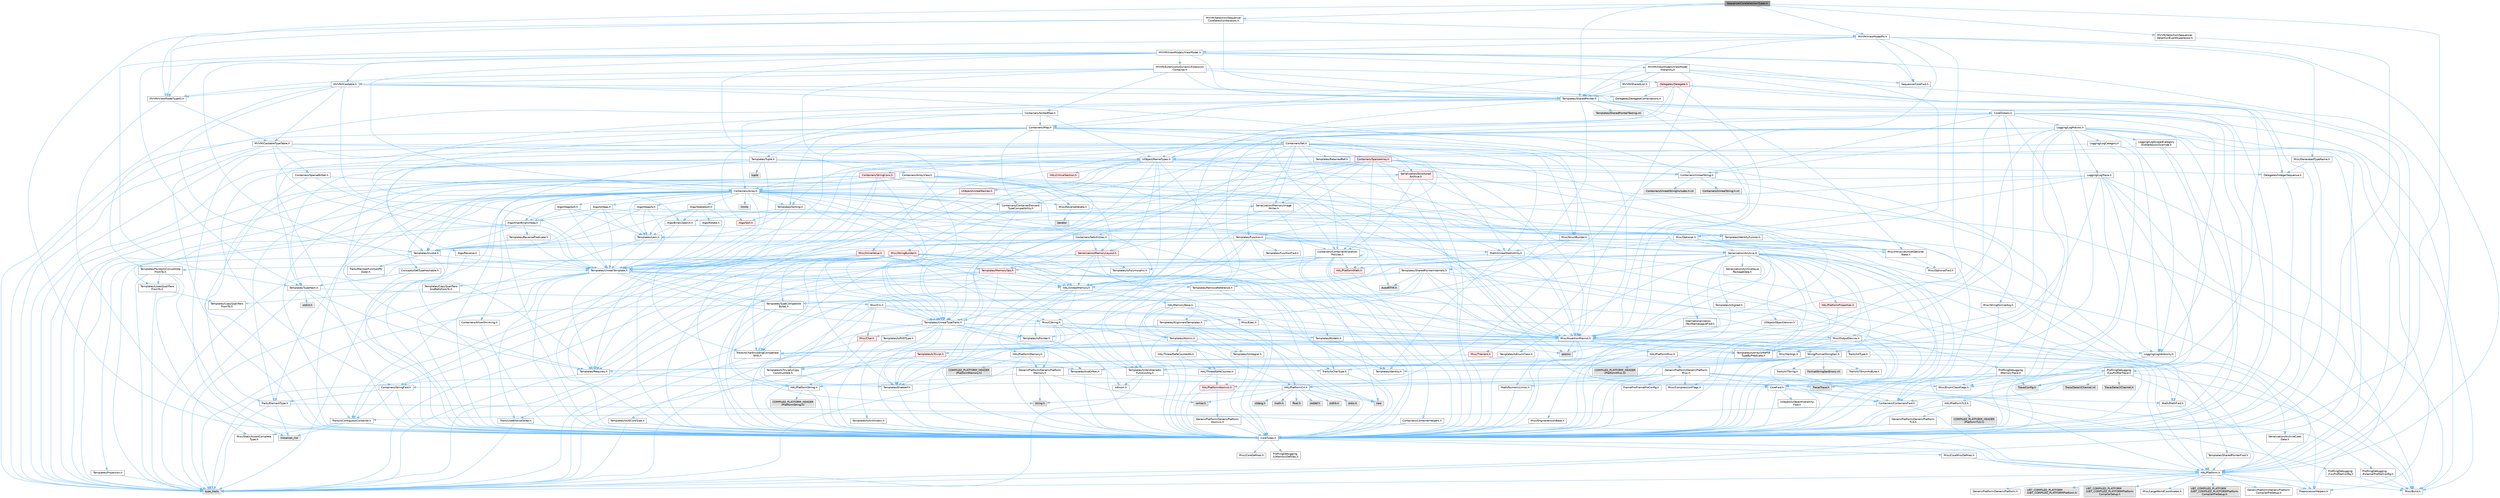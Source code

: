 digraph "SequencerCoreSelectionTypes.h"
{
 // INTERACTIVE_SVG=YES
 // LATEX_PDF_SIZE
  bgcolor="transparent";
  edge [fontname=Helvetica,fontsize=10,labelfontname=Helvetica,labelfontsize=10];
  node [fontname=Helvetica,fontsize=10,shape=box,height=0.2,width=0.4];
  Node1 [id="Node000001",label="SequencerCoreSelectionTypes.h",height=0.2,width=0.4,color="gray40", fillcolor="grey60", style="filled", fontcolor="black",tooltip=" "];
  Node1 -> Node2 [id="edge1_Node000001_Node000002",color="steelblue1",style="solid",tooltip=" "];
  Node2 [id="Node000002",label="CoreTypes.h",height=0.2,width=0.4,color="grey40", fillcolor="white", style="filled",URL="$dc/dec/CoreTypes_8h.html",tooltip=" "];
  Node2 -> Node3 [id="edge2_Node000002_Node000003",color="steelblue1",style="solid",tooltip=" "];
  Node3 [id="Node000003",label="HAL/Platform.h",height=0.2,width=0.4,color="grey40", fillcolor="white", style="filled",URL="$d9/dd0/Platform_8h.html",tooltip=" "];
  Node3 -> Node4 [id="edge3_Node000003_Node000004",color="steelblue1",style="solid",tooltip=" "];
  Node4 [id="Node000004",label="Misc/Build.h",height=0.2,width=0.4,color="grey40", fillcolor="white", style="filled",URL="$d3/dbb/Build_8h.html",tooltip=" "];
  Node3 -> Node5 [id="edge4_Node000003_Node000005",color="steelblue1",style="solid",tooltip=" "];
  Node5 [id="Node000005",label="Misc/LargeWorldCoordinates.h",height=0.2,width=0.4,color="grey40", fillcolor="white", style="filled",URL="$d2/dcb/LargeWorldCoordinates_8h.html",tooltip=" "];
  Node3 -> Node6 [id="edge5_Node000003_Node000006",color="steelblue1",style="solid",tooltip=" "];
  Node6 [id="Node000006",label="type_traits",height=0.2,width=0.4,color="grey60", fillcolor="#E0E0E0", style="filled",tooltip=" "];
  Node3 -> Node7 [id="edge6_Node000003_Node000007",color="steelblue1",style="solid",tooltip=" "];
  Node7 [id="Node000007",label="PreprocessorHelpers.h",height=0.2,width=0.4,color="grey40", fillcolor="white", style="filled",URL="$db/ddb/PreprocessorHelpers_8h.html",tooltip=" "];
  Node3 -> Node8 [id="edge7_Node000003_Node000008",color="steelblue1",style="solid",tooltip=" "];
  Node8 [id="Node000008",label="UBT_COMPILED_PLATFORM\l/UBT_COMPILED_PLATFORMPlatform\lCompilerPreSetup.h",height=0.2,width=0.4,color="grey60", fillcolor="#E0E0E0", style="filled",tooltip=" "];
  Node3 -> Node9 [id="edge8_Node000003_Node000009",color="steelblue1",style="solid",tooltip=" "];
  Node9 [id="Node000009",label="GenericPlatform/GenericPlatform\lCompilerPreSetup.h",height=0.2,width=0.4,color="grey40", fillcolor="white", style="filled",URL="$d9/dc8/GenericPlatformCompilerPreSetup_8h.html",tooltip=" "];
  Node3 -> Node10 [id="edge9_Node000003_Node000010",color="steelblue1",style="solid",tooltip=" "];
  Node10 [id="Node000010",label="GenericPlatform/GenericPlatform.h",height=0.2,width=0.4,color="grey40", fillcolor="white", style="filled",URL="$d6/d84/GenericPlatform_8h.html",tooltip=" "];
  Node3 -> Node11 [id="edge10_Node000003_Node000011",color="steelblue1",style="solid",tooltip=" "];
  Node11 [id="Node000011",label="UBT_COMPILED_PLATFORM\l/UBT_COMPILED_PLATFORMPlatform.h",height=0.2,width=0.4,color="grey60", fillcolor="#E0E0E0", style="filled",tooltip=" "];
  Node3 -> Node12 [id="edge11_Node000003_Node000012",color="steelblue1",style="solid",tooltip=" "];
  Node12 [id="Node000012",label="UBT_COMPILED_PLATFORM\l/UBT_COMPILED_PLATFORMPlatform\lCompilerSetup.h",height=0.2,width=0.4,color="grey60", fillcolor="#E0E0E0", style="filled",tooltip=" "];
  Node2 -> Node13 [id="edge12_Node000002_Node000013",color="steelblue1",style="solid",tooltip=" "];
  Node13 [id="Node000013",label="ProfilingDebugging\l/UMemoryDefines.h",height=0.2,width=0.4,color="grey40", fillcolor="white", style="filled",URL="$d2/da2/UMemoryDefines_8h.html",tooltip=" "];
  Node2 -> Node14 [id="edge13_Node000002_Node000014",color="steelblue1",style="solid",tooltip=" "];
  Node14 [id="Node000014",label="Misc/CoreMiscDefines.h",height=0.2,width=0.4,color="grey40", fillcolor="white", style="filled",URL="$da/d38/CoreMiscDefines_8h.html",tooltip=" "];
  Node14 -> Node3 [id="edge14_Node000014_Node000003",color="steelblue1",style="solid",tooltip=" "];
  Node14 -> Node7 [id="edge15_Node000014_Node000007",color="steelblue1",style="solid",tooltip=" "];
  Node2 -> Node15 [id="edge16_Node000002_Node000015",color="steelblue1",style="solid",tooltip=" "];
  Node15 [id="Node000015",label="Misc/CoreDefines.h",height=0.2,width=0.4,color="grey40", fillcolor="white", style="filled",URL="$d3/dd2/CoreDefines_8h.html",tooltip=" "];
  Node1 -> Node16 [id="edge17_Node000001_Node000016",color="steelblue1",style="solid",tooltip=" "];
  Node16 [id="Node000016",label="Templates/SharedPointer.h",height=0.2,width=0.4,color="grey40", fillcolor="white", style="filled",URL="$d2/d17/SharedPointer_8h.html",tooltip=" "];
  Node16 -> Node2 [id="edge18_Node000016_Node000002",color="steelblue1",style="solid",tooltip=" "];
  Node16 -> Node17 [id="edge19_Node000016_Node000017",color="steelblue1",style="solid",tooltip=" "];
  Node17 [id="Node000017",label="Misc/IntrusiveUnsetOptional\lState.h",height=0.2,width=0.4,color="grey40", fillcolor="white", style="filled",URL="$d2/d0a/IntrusiveUnsetOptionalState_8h.html",tooltip=" "];
  Node17 -> Node18 [id="edge20_Node000017_Node000018",color="steelblue1",style="solid",tooltip=" "];
  Node18 [id="Node000018",label="Misc/OptionalFwd.h",height=0.2,width=0.4,color="grey40", fillcolor="white", style="filled",URL="$dc/d50/OptionalFwd_8h.html",tooltip=" "];
  Node16 -> Node19 [id="edge21_Node000016_Node000019",color="steelblue1",style="solid",tooltip=" "];
  Node19 [id="Node000019",label="Templates/PointerIsConvertible\lFromTo.h",height=0.2,width=0.4,color="grey40", fillcolor="white", style="filled",URL="$d6/d65/PointerIsConvertibleFromTo_8h.html",tooltip=" "];
  Node19 -> Node2 [id="edge22_Node000019_Node000002",color="steelblue1",style="solid",tooltip=" "];
  Node19 -> Node20 [id="edge23_Node000019_Node000020",color="steelblue1",style="solid",tooltip=" "];
  Node20 [id="Node000020",label="Misc/StaticAssertComplete\lType.h",height=0.2,width=0.4,color="grey40", fillcolor="white", style="filled",URL="$d5/d4e/StaticAssertCompleteType_8h.html",tooltip=" "];
  Node19 -> Node21 [id="edge24_Node000019_Node000021",color="steelblue1",style="solid",tooltip=" "];
  Node21 [id="Node000021",label="Templates/LosesQualifiers\lFromTo.h",height=0.2,width=0.4,color="grey40", fillcolor="white", style="filled",URL="$d2/db3/LosesQualifiersFromTo_8h.html",tooltip=" "];
  Node21 -> Node22 [id="edge25_Node000021_Node000022",color="steelblue1",style="solid",tooltip=" "];
  Node22 [id="Node000022",label="Templates/CopyQualifiers\lFromTo.h",height=0.2,width=0.4,color="grey40", fillcolor="white", style="filled",URL="$d5/db4/CopyQualifiersFromTo_8h.html",tooltip=" "];
  Node21 -> Node6 [id="edge26_Node000021_Node000006",color="steelblue1",style="solid",tooltip=" "];
  Node19 -> Node6 [id="edge27_Node000019_Node000006",color="steelblue1",style="solid",tooltip=" "];
  Node16 -> Node23 [id="edge28_Node000016_Node000023",color="steelblue1",style="solid",tooltip=" "];
  Node23 [id="Node000023",label="Misc/AssertionMacros.h",height=0.2,width=0.4,color="grey40", fillcolor="white", style="filled",URL="$d0/dfa/AssertionMacros_8h.html",tooltip=" "];
  Node23 -> Node2 [id="edge29_Node000023_Node000002",color="steelblue1",style="solid",tooltip=" "];
  Node23 -> Node3 [id="edge30_Node000023_Node000003",color="steelblue1",style="solid",tooltip=" "];
  Node23 -> Node24 [id="edge31_Node000023_Node000024",color="steelblue1",style="solid",tooltip=" "];
  Node24 [id="Node000024",label="HAL/PlatformMisc.h",height=0.2,width=0.4,color="grey40", fillcolor="white", style="filled",URL="$d0/df5/PlatformMisc_8h.html",tooltip=" "];
  Node24 -> Node2 [id="edge32_Node000024_Node000002",color="steelblue1",style="solid",tooltip=" "];
  Node24 -> Node25 [id="edge33_Node000024_Node000025",color="steelblue1",style="solid",tooltip=" "];
  Node25 [id="Node000025",label="GenericPlatform/GenericPlatform\lMisc.h",height=0.2,width=0.4,color="grey40", fillcolor="white", style="filled",URL="$db/d9a/GenericPlatformMisc_8h.html",tooltip=" "];
  Node25 -> Node26 [id="edge34_Node000025_Node000026",color="steelblue1",style="solid",tooltip=" "];
  Node26 [id="Node000026",label="Containers/StringFwd.h",height=0.2,width=0.4,color="grey40", fillcolor="white", style="filled",URL="$df/d37/StringFwd_8h.html",tooltip=" "];
  Node26 -> Node2 [id="edge35_Node000026_Node000002",color="steelblue1",style="solid",tooltip=" "];
  Node26 -> Node27 [id="edge36_Node000026_Node000027",color="steelblue1",style="solid",tooltip=" "];
  Node27 [id="Node000027",label="Traits/ElementType.h",height=0.2,width=0.4,color="grey40", fillcolor="white", style="filled",URL="$d5/d4f/ElementType_8h.html",tooltip=" "];
  Node27 -> Node3 [id="edge37_Node000027_Node000003",color="steelblue1",style="solid",tooltip=" "];
  Node27 -> Node28 [id="edge38_Node000027_Node000028",color="steelblue1",style="solid",tooltip=" "];
  Node28 [id="Node000028",label="initializer_list",height=0.2,width=0.4,color="grey60", fillcolor="#E0E0E0", style="filled",tooltip=" "];
  Node27 -> Node6 [id="edge39_Node000027_Node000006",color="steelblue1",style="solid",tooltip=" "];
  Node26 -> Node29 [id="edge40_Node000026_Node000029",color="steelblue1",style="solid",tooltip=" "];
  Node29 [id="Node000029",label="Traits/IsContiguousContainer.h",height=0.2,width=0.4,color="grey40", fillcolor="white", style="filled",URL="$d5/d3c/IsContiguousContainer_8h.html",tooltip=" "];
  Node29 -> Node2 [id="edge41_Node000029_Node000002",color="steelblue1",style="solid",tooltip=" "];
  Node29 -> Node20 [id="edge42_Node000029_Node000020",color="steelblue1",style="solid",tooltip=" "];
  Node29 -> Node28 [id="edge43_Node000029_Node000028",color="steelblue1",style="solid",tooltip=" "];
  Node25 -> Node30 [id="edge44_Node000025_Node000030",color="steelblue1",style="solid",tooltip=" "];
  Node30 [id="Node000030",label="CoreFwd.h",height=0.2,width=0.4,color="grey40", fillcolor="white", style="filled",URL="$d1/d1e/CoreFwd_8h.html",tooltip=" "];
  Node30 -> Node2 [id="edge45_Node000030_Node000002",color="steelblue1",style="solid",tooltip=" "];
  Node30 -> Node31 [id="edge46_Node000030_Node000031",color="steelblue1",style="solid",tooltip=" "];
  Node31 [id="Node000031",label="Containers/ContainersFwd.h",height=0.2,width=0.4,color="grey40", fillcolor="white", style="filled",URL="$d4/d0a/ContainersFwd_8h.html",tooltip=" "];
  Node31 -> Node3 [id="edge47_Node000031_Node000003",color="steelblue1",style="solid",tooltip=" "];
  Node31 -> Node2 [id="edge48_Node000031_Node000002",color="steelblue1",style="solid",tooltip=" "];
  Node31 -> Node29 [id="edge49_Node000031_Node000029",color="steelblue1",style="solid",tooltip=" "];
  Node30 -> Node32 [id="edge50_Node000030_Node000032",color="steelblue1",style="solid",tooltip=" "];
  Node32 [id="Node000032",label="Math/MathFwd.h",height=0.2,width=0.4,color="grey40", fillcolor="white", style="filled",URL="$d2/d10/MathFwd_8h.html",tooltip=" "];
  Node32 -> Node3 [id="edge51_Node000032_Node000003",color="steelblue1",style="solid",tooltip=" "];
  Node30 -> Node33 [id="edge52_Node000030_Node000033",color="steelblue1",style="solid",tooltip=" "];
  Node33 [id="Node000033",label="UObject/UObjectHierarchy\lFwd.h",height=0.2,width=0.4,color="grey40", fillcolor="white", style="filled",URL="$d3/d13/UObjectHierarchyFwd_8h.html",tooltip=" "];
  Node25 -> Node2 [id="edge53_Node000025_Node000002",color="steelblue1",style="solid",tooltip=" "];
  Node25 -> Node34 [id="edge54_Node000025_Node000034",color="steelblue1",style="solid",tooltip=" "];
  Node34 [id="Node000034",label="FramePro/FrameProConfig.h",height=0.2,width=0.4,color="grey40", fillcolor="white", style="filled",URL="$d7/d90/FrameProConfig_8h.html",tooltip=" "];
  Node25 -> Node35 [id="edge55_Node000025_Node000035",color="steelblue1",style="solid",tooltip=" "];
  Node35 [id="Node000035",label="HAL/PlatformCrt.h",height=0.2,width=0.4,color="grey40", fillcolor="white", style="filled",URL="$d8/d75/PlatformCrt_8h.html",tooltip=" "];
  Node35 -> Node36 [id="edge56_Node000035_Node000036",color="steelblue1",style="solid",tooltip=" "];
  Node36 [id="Node000036",label="new",height=0.2,width=0.4,color="grey60", fillcolor="#E0E0E0", style="filled",tooltip=" "];
  Node35 -> Node37 [id="edge57_Node000035_Node000037",color="steelblue1",style="solid",tooltip=" "];
  Node37 [id="Node000037",label="wchar.h",height=0.2,width=0.4,color="grey60", fillcolor="#E0E0E0", style="filled",tooltip=" "];
  Node35 -> Node38 [id="edge58_Node000035_Node000038",color="steelblue1",style="solid",tooltip=" "];
  Node38 [id="Node000038",label="stddef.h",height=0.2,width=0.4,color="grey60", fillcolor="#E0E0E0", style="filled",tooltip=" "];
  Node35 -> Node39 [id="edge59_Node000035_Node000039",color="steelblue1",style="solid",tooltip=" "];
  Node39 [id="Node000039",label="stdlib.h",height=0.2,width=0.4,color="grey60", fillcolor="#E0E0E0", style="filled",tooltip=" "];
  Node35 -> Node40 [id="edge60_Node000035_Node000040",color="steelblue1",style="solid",tooltip=" "];
  Node40 [id="Node000040",label="stdio.h",height=0.2,width=0.4,color="grey60", fillcolor="#E0E0E0", style="filled",tooltip=" "];
  Node35 -> Node41 [id="edge61_Node000035_Node000041",color="steelblue1",style="solid",tooltip=" "];
  Node41 [id="Node000041",label="stdarg.h",height=0.2,width=0.4,color="grey60", fillcolor="#E0E0E0", style="filled",tooltip=" "];
  Node35 -> Node42 [id="edge62_Node000035_Node000042",color="steelblue1",style="solid",tooltip=" "];
  Node42 [id="Node000042",label="math.h",height=0.2,width=0.4,color="grey60", fillcolor="#E0E0E0", style="filled",tooltip=" "];
  Node35 -> Node43 [id="edge63_Node000035_Node000043",color="steelblue1",style="solid",tooltip=" "];
  Node43 [id="Node000043",label="float.h",height=0.2,width=0.4,color="grey60", fillcolor="#E0E0E0", style="filled",tooltip=" "];
  Node35 -> Node44 [id="edge64_Node000035_Node000044",color="steelblue1",style="solid",tooltip=" "];
  Node44 [id="Node000044",label="string.h",height=0.2,width=0.4,color="grey60", fillcolor="#E0E0E0", style="filled",tooltip=" "];
  Node25 -> Node45 [id="edge65_Node000025_Node000045",color="steelblue1",style="solid",tooltip=" "];
  Node45 [id="Node000045",label="Math/NumericLimits.h",height=0.2,width=0.4,color="grey40", fillcolor="white", style="filled",URL="$df/d1b/NumericLimits_8h.html",tooltip=" "];
  Node45 -> Node2 [id="edge66_Node000045_Node000002",color="steelblue1",style="solid",tooltip=" "];
  Node25 -> Node46 [id="edge67_Node000025_Node000046",color="steelblue1",style="solid",tooltip=" "];
  Node46 [id="Node000046",label="Misc/CompressionFlags.h",height=0.2,width=0.4,color="grey40", fillcolor="white", style="filled",URL="$d9/d76/CompressionFlags_8h.html",tooltip=" "];
  Node25 -> Node47 [id="edge68_Node000025_Node000047",color="steelblue1",style="solid",tooltip=" "];
  Node47 [id="Node000047",label="Misc/EnumClassFlags.h",height=0.2,width=0.4,color="grey40", fillcolor="white", style="filled",URL="$d8/de7/EnumClassFlags_8h.html",tooltip=" "];
  Node25 -> Node48 [id="edge69_Node000025_Node000048",color="steelblue1",style="solid",tooltip=" "];
  Node48 [id="Node000048",label="ProfilingDebugging\l/CsvProfilerConfig.h",height=0.2,width=0.4,color="grey40", fillcolor="white", style="filled",URL="$d3/d88/CsvProfilerConfig_8h.html",tooltip=" "];
  Node48 -> Node4 [id="edge70_Node000048_Node000004",color="steelblue1",style="solid",tooltip=" "];
  Node25 -> Node49 [id="edge71_Node000025_Node000049",color="steelblue1",style="solid",tooltip=" "];
  Node49 [id="Node000049",label="ProfilingDebugging\l/ExternalProfilerConfig.h",height=0.2,width=0.4,color="grey40", fillcolor="white", style="filled",URL="$d3/dbb/ExternalProfilerConfig_8h.html",tooltip=" "];
  Node49 -> Node4 [id="edge72_Node000049_Node000004",color="steelblue1",style="solid",tooltip=" "];
  Node24 -> Node50 [id="edge73_Node000024_Node000050",color="steelblue1",style="solid",tooltip=" "];
  Node50 [id="Node000050",label="COMPILED_PLATFORM_HEADER\l(PlatformMisc.h)",height=0.2,width=0.4,color="grey60", fillcolor="#E0E0E0", style="filled",tooltip=" "];
  Node24 -> Node51 [id="edge74_Node000024_Node000051",color="steelblue1",style="solid",tooltip=" "];
  Node51 [id="Node000051",label="ProfilingDebugging\l/CpuProfilerTrace.h",height=0.2,width=0.4,color="grey40", fillcolor="white", style="filled",URL="$da/dcb/CpuProfilerTrace_8h.html",tooltip=" "];
  Node51 -> Node2 [id="edge75_Node000051_Node000002",color="steelblue1",style="solid",tooltip=" "];
  Node51 -> Node31 [id="edge76_Node000051_Node000031",color="steelblue1",style="solid",tooltip=" "];
  Node51 -> Node52 [id="edge77_Node000051_Node000052",color="steelblue1",style="solid",tooltip=" "];
  Node52 [id="Node000052",label="HAL/PlatformAtomics.h",height=0.2,width=0.4,color="red", fillcolor="#FFF0F0", style="filled",URL="$d3/d36/PlatformAtomics_8h.html",tooltip=" "];
  Node52 -> Node2 [id="edge78_Node000052_Node000002",color="steelblue1",style="solid",tooltip=" "];
  Node52 -> Node53 [id="edge79_Node000052_Node000053",color="steelblue1",style="solid",tooltip=" "];
  Node53 [id="Node000053",label="GenericPlatform/GenericPlatform\lAtomics.h",height=0.2,width=0.4,color="grey40", fillcolor="white", style="filled",URL="$da/d72/GenericPlatformAtomics_8h.html",tooltip=" "];
  Node53 -> Node2 [id="edge80_Node000053_Node000002",color="steelblue1",style="solid",tooltip=" "];
  Node51 -> Node7 [id="edge81_Node000051_Node000007",color="steelblue1",style="solid",tooltip=" "];
  Node51 -> Node4 [id="edge82_Node000051_Node000004",color="steelblue1",style="solid",tooltip=" "];
  Node51 -> Node55 [id="edge83_Node000051_Node000055",color="steelblue1",style="solid",tooltip=" "];
  Node55 [id="Node000055",label="Trace/Config.h",height=0.2,width=0.4,color="grey60", fillcolor="#E0E0E0", style="filled",tooltip=" "];
  Node51 -> Node56 [id="edge84_Node000051_Node000056",color="steelblue1",style="solid",tooltip=" "];
  Node56 [id="Node000056",label="Trace/Detail/Channel.h",height=0.2,width=0.4,color="grey60", fillcolor="#E0E0E0", style="filled",tooltip=" "];
  Node51 -> Node57 [id="edge85_Node000051_Node000057",color="steelblue1",style="solid",tooltip=" "];
  Node57 [id="Node000057",label="Trace/Detail/Channel.inl",height=0.2,width=0.4,color="grey60", fillcolor="#E0E0E0", style="filled",tooltip=" "];
  Node51 -> Node58 [id="edge86_Node000051_Node000058",color="steelblue1",style="solid",tooltip=" "];
  Node58 [id="Node000058",label="Trace/Trace.h",height=0.2,width=0.4,color="grey60", fillcolor="#E0E0E0", style="filled",tooltip=" "];
  Node23 -> Node7 [id="edge87_Node000023_Node000007",color="steelblue1",style="solid",tooltip=" "];
  Node23 -> Node59 [id="edge88_Node000023_Node000059",color="steelblue1",style="solid",tooltip=" "];
  Node59 [id="Node000059",label="Templates/EnableIf.h",height=0.2,width=0.4,color="grey40", fillcolor="white", style="filled",URL="$d7/d60/EnableIf_8h.html",tooltip=" "];
  Node59 -> Node2 [id="edge89_Node000059_Node000002",color="steelblue1",style="solid",tooltip=" "];
  Node23 -> Node60 [id="edge90_Node000023_Node000060",color="steelblue1",style="solid",tooltip=" "];
  Node60 [id="Node000060",label="Templates/IsArrayOrRefOf\lTypeByPredicate.h",height=0.2,width=0.4,color="grey40", fillcolor="white", style="filled",URL="$d6/da1/IsArrayOrRefOfTypeByPredicate_8h.html",tooltip=" "];
  Node60 -> Node2 [id="edge91_Node000060_Node000002",color="steelblue1",style="solid",tooltip=" "];
  Node23 -> Node61 [id="edge92_Node000023_Node000061",color="steelblue1",style="solid",tooltip=" "];
  Node61 [id="Node000061",label="Templates/IsValidVariadic\lFunctionArg.h",height=0.2,width=0.4,color="grey40", fillcolor="white", style="filled",URL="$d0/dc8/IsValidVariadicFunctionArg_8h.html",tooltip=" "];
  Node61 -> Node2 [id="edge93_Node000061_Node000002",color="steelblue1",style="solid",tooltip=" "];
  Node61 -> Node62 [id="edge94_Node000061_Node000062",color="steelblue1",style="solid",tooltip=" "];
  Node62 [id="Node000062",label="IsEnum.h",height=0.2,width=0.4,color="grey40", fillcolor="white", style="filled",URL="$d4/de5/IsEnum_8h.html",tooltip=" "];
  Node61 -> Node6 [id="edge95_Node000061_Node000006",color="steelblue1",style="solid",tooltip=" "];
  Node23 -> Node63 [id="edge96_Node000023_Node000063",color="steelblue1",style="solid",tooltip=" "];
  Node63 [id="Node000063",label="Traits/IsCharEncodingCompatible\lWith.h",height=0.2,width=0.4,color="grey40", fillcolor="white", style="filled",URL="$df/dd1/IsCharEncodingCompatibleWith_8h.html",tooltip=" "];
  Node63 -> Node6 [id="edge97_Node000063_Node000006",color="steelblue1",style="solid",tooltip=" "];
  Node63 -> Node64 [id="edge98_Node000063_Node000064",color="steelblue1",style="solid",tooltip=" "];
  Node64 [id="Node000064",label="Traits/IsCharType.h",height=0.2,width=0.4,color="grey40", fillcolor="white", style="filled",URL="$db/d51/IsCharType_8h.html",tooltip=" "];
  Node64 -> Node2 [id="edge99_Node000064_Node000002",color="steelblue1",style="solid",tooltip=" "];
  Node23 -> Node65 [id="edge100_Node000023_Node000065",color="steelblue1",style="solid",tooltip=" "];
  Node65 [id="Node000065",label="Misc/VarArgs.h",height=0.2,width=0.4,color="grey40", fillcolor="white", style="filled",URL="$d5/d6f/VarArgs_8h.html",tooltip=" "];
  Node65 -> Node2 [id="edge101_Node000065_Node000002",color="steelblue1",style="solid",tooltip=" "];
  Node23 -> Node66 [id="edge102_Node000023_Node000066",color="steelblue1",style="solid",tooltip=" "];
  Node66 [id="Node000066",label="String/FormatStringSan.h",height=0.2,width=0.4,color="grey40", fillcolor="white", style="filled",URL="$d3/d8b/FormatStringSan_8h.html",tooltip=" "];
  Node66 -> Node6 [id="edge103_Node000066_Node000006",color="steelblue1",style="solid",tooltip=" "];
  Node66 -> Node2 [id="edge104_Node000066_Node000002",color="steelblue1",style="solid",tooltip=" "];
  Node66 -> Node67 [id="edge105_Node000066_Node000067",color="steelblue1",style="solid",tooltip=" "];
  Node67 [id="Node000067",label="Templates/Requires.h",height=0.2,width=0.4,color="grey40", fillcolor="white", style="filled",URL="$dc/d96/Requires_8h.html",tooltip=" "];
  Node67 -> Node59 [id="edge106_Node000067_Node000059",color="steelblue1",style="solid",tooltip=" "];
  Node67 -> Node6 [id="edge107_Node000067_Node000006",color="steelblue1",style="solid",tooltip=" "];
  Node66 -> Node68 [id="edge108_Node000066_Node000068",color="steelblue1",style="solid",tooltip=" "];
  Node68 [id="Node000068",label="Templates/Identity.h",height=0.2,width=0.4,color="grey40", fillcolor="white", style="filled",URL="$d0/dd5/Identity_8h.html",tooltip=" "];
  Node66 -> Node61 [id="edge109_Node000066_Node000061",color="steelblue1",style="solid",tooltip=" "];
  Node66 -> Node64 [id="edge110_Node000066_Node000064",color="steelblue1",style="solid",tooltip=" "];
  Node66 -> Node69 [id="edge111_Node000066_Node000069",color="steelblue1",style="solid",tooltip=" "];
  Node69 [id="Node000069",label="Traits/IsTEnumAsByte.h",height=0.2,width=0.4,color="grey40", fillcolor="white", style="filled",URL="$d1/de6/IsTEnumAsByte_8h.html",tooltip=" "];
  Node66 -> Node70 [id="edge112_Node000066_Node000070",color="steelblue1",style="solid",tooltip=" "];
  Node70 [id="Node000070",label="Traits/IsTString.h",height=0.2,width=0.4,color="grey40", fillcolor="white", style="filled",URL="$d0/df8/IsTString_8h.html",tooltip=" "];
  Node70 -> Node31 [id="edge113_Node000070_Node000031",color="steelblue1",style="solid",tooltip=" "];
  Node66 -> Node31 [id="edge114_Node000066_Node000031",color="steelblue1",style="solid",tooltip=" "];
  Node66 -> Node71 [id="edge115_Node000066_Node000071",color="steelblue1",style="solid",tooltip=" "];
  Node71 [id="Node000071",label="FormatStringSanErrors.inl",height=0.2,width=0.4,color="grey60", fillcolor="#E0E0E0", style="filled",tooltip=" "];
  Node23 -> Node72 [id="edge116_Node000023_Node000072",color="steelblue1",style="solid",tooltip=" "];
  Node72 [id="Node000072",label="atomic",height=0.2,width=0.4,color="grey60", fillcolor="#E0E0E0", style="filled",tooltip=" "];
  Node16 -> Node73 [id="edge117_Node000016_Node000073",color="steelblue1",style="solid",tooltip=" "];
  Node73 [id="Node000073",label="HAL/UnrealMemory.h",height=0.2,width=0.4,color="grey40", fillcolor="white", style="filled",URL="$d9/d96/UnrealMemory_8h.html",tooltip=" "];
  Node73 -> Node2 [id="edge118_Node000073_Node000002",color="steelblue1",style="solid",tooltip=" "];
  Node73 -> Node74 [id="edge119_Node000073_Node000074",color="steelblue1",style="solid",tooltip=" "];
  Node74 [id="Node000074",label="GenericPlatform/GenericPlatform\lMemory.h",height=0.2,width=0.4,color="grey40", fillcolor="white", style="filled",URL="$dd/d22/GenericPlatformMemory_8h.html",tooltip=" "];
  Node74 -> Node30 [id="edge120_Node000074_Node000030",color="steelblue1",style="solid",tooltip=" "];
  Node74 -> Node2 [id="edge121_Node000074_Node000002",color="steelblue1",style="solid",tooltip=" "];
  Node74 -> Node75 [id="edge122_Node000074_Node000075",color="steelblue1",style="solid",tooltip=" "];
  Node75 [id="Node000075",label="HAL/PlatformString.h",height=0.2,width=0.4,color="grey40", fillcolor="white", style="filled",URL="$db/db5/PlatformString_8h.html",tooltip=" "];
  Node75 -> Node2 [id="edge123_Node000075_Node000002",color="steelblue1",style="solid",tooltip=" "];
  Node75 -> Node76 [id="edge124_Node000075_Node000076",color="steelblue1",style="solid",tooltip=" "];
  Node76 [id="Node000076",label="COMPILED_PLATFORM_HEADER\l(PlatformString.h)",height=0.2,width=0.4,color="grey60", fillcolor="#E0E0E0", style="filled",tooltip=" "];
  Node74 -> Node44 [id="edge125_Node000074_Node000044",color="steelblue1",style="solid",tooltip=" "];
  Node74 -> Node37 [id="edge126_Node000074_Node000037",color="steelblue1",style="solid",tooltip=" "];
  Node73 -> Node77 [id="edge127_Node000073_Node000077",color="steelblue1",style="solid",tooltip=" "];
  Node77 [id="Node000077",label="HAL/MemoryBase.h",height=0.2,width=0.4,color="grey40", fillcolor="white", style="filled",URL="$d6/d9f/MemoryBase_8h.html",tooltip=" "];
  Node77 -> Node2 [id="edge128_Node000077_Node000002",color="steelblue1",style="solid",tooltip=" "];
  Node77 -> Node52 [id="edge129_Node000077_Node000052",color="steelblue1",style="solid",tooltip=" "];
  Node77 -> Node35 [id="edge130_Node000077_Node000035",color="steelblue1",style="solid",tooltip=" "];
  Node77 -> Node78 [id="edge131_Node000077_Node000078",color="steelblue1",style="solid",tooltip=" "];
  Node78 [id="Node000078",label="Misc/Exec.h",height=0.2,width=0.4,color="grey40", fillcolor="white", style="filled",URL="$de/ddb/Exec_8h.html",tooltip=" "];
  Node78 -> Node2 [id="edge132_Node000078_Node000002",color="steelblue1",style="solid",tooltip=" "];
  Node78 -> Node23 [id="edge133_Node000078_Node000023",color="steelblue1",style="solid",tooltip=" "];
  Node77 -> Node79 [id="edge134_Node000077_Node000079",color="steelblue1",style="solid",tooltip=" "];
  Node79 [id="Node000079",label="Misc/OutputDevice.h",height=0.2,width=0.4,color="grey40", fillcolor="white", style="filled",URL="$d7/d32/OutputDevice_8h.html",tooltip=" "];
  Node79 -> Node30 [id="edge135_Node000079_Node000030",color="steelblue1",style="solid",tooltip=" "];
  Node79 -> Node2 [id="edge136_Node000079_Node000002",color="steelblue1",style="solid",tooltip=" "];
  Node79 -> Node80 [id="edge137_Node000079_Node000080",color="steelblue1",style="solid",tooltip=" "];
  Node80 [id="Node000080",label="Logging/LogVerbosity.h",height=0.2,width=0.4,color="grey40", fillcolor="white", style="filled",URL="$d2/d8f/LogVerbosity_8h.html",tooltip=" "];
  Node80 -> Node2 [id="edge138_Node000080_Node000002",color="steelblue1",style="solid",tooltip=" "];
  Node79 -> Node65 [id="edge139_Node000079_Node000065",color="steelblue1",style="solid",tooltip=" "];
  Node79 -> Node60 [id="edge140_Node000079_Node000060",color="steelblue1",style="solid",tooltip=" "];
  Node79 -> Node61 [id="edge141_Node000079_Node000061",color="steelblue1",style="solid",tooltip=" "];
  Node79 -> Node63 [id="edge142_Node000079_Node000063",color="steelblue1",style="solid",tooltip=" "];
  Node77 -> Node81 [id="edge143_Node000077_Node000081",color="steelblue1",style="solid",tooltip=" "];
  Node81 [id="Node000081",label="Templates/Atomic.h",height=0.2,width=0.4,color="grey40", fillcolor="white", style="filled",URL="$d3/d91/Atomic_8h.html",tooltip=" "];
  Node81 -> Node82 [id="edge144_Node000081_Node000082",color="steelblue1",style="solid",tooltip=" "];
  Node82 [id="Node000082",label="HAL/ThreadSafeCounter.h",height=0.2,width=0.4,color="grey40", fillcolor="white", style="filled",URL="$dc/dc9/ThreadSafeCounter_8h.html",tooltip=" "];
  Node82 -> Node2 [id="edge145_Node000082_Node000002",color="steelblue1",style="solid",tooltip=" "];
  Node82 -> Node52 [id="edge146_Node000082_Node000052",color="steelblue1",style="solid",tooltip=" "];
  Node81 -> Node83 [id="edge147_Node000081_Node000083",color="steelblue1",style="solid",tooltip=" "];
  Node83 [id="Node000083",label="HAL/ThreadSafeCounter64.h",height=0.2,width=0.4,color="grey40", fillcolor="white", style="filled",URL="$d0/d12/ThreadSafeCounter64_8h.html",tooltip=" "];
  Node83 -> Node2 [id="edge148_Node000083_Node000002",color="steelblue1",style="solid",tooltip=" "];
  Node83 -> Node82 [id="edge149_Node000083_Node000082",color="steelblue1",style="solid",tooltip=" "];
  Node81 -> Node84 [id="edge150_Node000081_Node000084",color="steelblue1",style="solid",tooltip=" "];
  Node84 [id="Node000084",label="Templates/IsIntegral.h",height=0.2,width=0.4,color="grey40", fillcolor="white", style="filled",URL="$da/d64/IsIntegral_8h.html",tooltip=" "];
  Node84 -> Node2 [id="edge151_Node000084_Node000002",color="steelblue1",style="solid",tooltip=" "];
  Node81 -> Node85 [id="edge152_Node000081_Node000085",color="steelblue1",style="solid",tooltip=" "];
  Node85 [id="Node000085",label="Templates/IsTrivial.h",height=0.2,width=0.4,color="red", fillcolor="#FFF0F0", style="filled",URL="$da/d4c/IsTrivial_8h.html",tooltip=" "];
  Node85 -> Node86 [id="edge153_Node000085_Node000086",color="steelblue1",style="solid",tooltip=" "];
  Node86 [id="Node000086",label="Templates/AndOrNot.h",height=0.2,width=0.4,color="grey40", fillcolor="white", style="filled",URL="$db/d0a/AndOrNot_8h.html",tooltip=" "];
  Node86 -> Node2 [id="edge154_Node000086_Node000002",color="steelblue1",style="solid",tooltip=" "];
  Node85 -> Node87 [id="edge155_Node000085_Node000087",color="steelblue1",style="solid",tooltip=" "];
  Node87 [id="Node000087",label="Templates/IsTriviallyCopy\lConstructible.h",height=0.2,width=0.4,color="grey40", fillcolor="white", style="filled",URL="$d3/d78/IsTriviallyCopyConstructible_8h.html",tooltip=" "];
  Node87 -> Node2 [id="edge156_Node000087_Node000002",color="steelblue1",style="solid",tooltip=" "];
  Node87 -> Node6 [id="edge157_Node000087_Node000006",color="steelblue1",style="solid",tooltip=" "];
  Node85 -> Node6 [id="edge158_Node000085_Node000006",color="steelblue1",style="solid",tooltip=" "];
  Node81 -> Node89 [id="edge159_Node000081_Node000089",color="steelblue1",style="solid",tooltip=" "];
  Node89 [id="Node000089",label="Traits/IntType.h",height=0.2,width=0.4,color="grey40", fillcolor="white", style="filled",URL="$d7/deb/IntType_8h.html",tooltip=" "];
  Node89 -> Node3 [id="edge160_Node000089_Node000003",color="steelblue1",style="solid",tooltip=" "];
  Node81 -> Node72 [id="edge161_Node000081_Node000072",color="steelblue1",style="solid",tooltip=" "];
  Node73 -> Node90 [id="edge162_Node000073_Node000090",color="steelblue1",style="solid",tooltip=" "];
  Node90 [id="Node000090",label="HAL/PlatformMemory.h",height=0.2,width=0.4,color="grey40", fillcolor="white", style="filled",URL="$de/d68/PlatformMemory_8h.html",tooltip=" "];
  Node90 -> Node2 [id="edge163_Node000090_Node000002",color="steelblue1",style="solid",tooltip=" "];
  Node90 -> Node74 [id="edge164_Node000090_Node000074",color="steelblue1",style="solid",tooltip=" "];
  Node90 -> Node91 [id="edge165_Node000090_Node000091",color="steelblue1",style="solid",tooltip=" "];
  Node91 [id="Node000091",label="COMPILED_PLATFORM_HEADER\l(PlatformMemory.h)",height=0.2,width=0.4,color="grey60", fillcolor="#E0E0E0", style="filled",tooltip=" "];
  Node73 -> Node92 [id="edge166_Node000073_Node000092",color="steelblue1",style="solid",tooltip=" "];
  Node92 [id="Node000092",label="ProfilingDebugging\l/MemoryTrace.h",height=0.2,width=0.4,color="grey40", fillcolor="white", style="filled",URL="$da/dd7/MemoryTrace_8h.html",tooltip=" "];
  Node92 -> Node3 [id="edge167_Node000092_Node000003",color="steelblue1",style="solid",tooltip=" "];
  Node92 -> Node47 [id="edge168_Node000092_Node000047",color="steelblue1",style="solid",tooltip=" "];
  Node92 -> Node55 [id="edge169_Node000092_Node000055",color="steelblue1",style="solid",tooltip=" "];
  Node92 -> Node58 [id="edge170_Node000092_Node000058",color="steelblue1",style="solid",tooltip=" "];
  Node73 -> Node93 [id="edge171_Node000073_Node000093",color="steelblue1",style="solid",tooltip=" "];
  Node93 [id="Node000093",label="Templates/IsPointer.h",height=0.2,width=0.4,color="grey40", fillcolor="white", style="filled",URL="$d7/d05/IsPointer_8h.html",tooltip=" "];
  Node93 -> Node2 [id="edge172_Node000093_Node000002",color="steelblue1",style="solid",tooltip=" "];
  Node16 -> Node94 [id="edge173_Node000016_Node000094",color="steelblue1",style="solid",tooltip=" "];
  Node94 [id="Node000094",label="Containers/Array.h",height=0.2,width=0.4,color="grey40", fillcolor="white", style="filled",URL="$df/dd0/Array_8h.html",tooltip=" "];
  Node94 -> Node2 [id="edge174_Node000094_Node000002",color="steelblue1",style="solid",tooltip=" "];
  Node94 -> Node23 [id="edge175_Node000094_Node000023",color="steelblue1",style="solid",tooltip=" "];
  Node94 -> Node17 [id="edge176_Node000094_Node000017",color="steelblue1",style="solid",tooltip=" "];
  Node94 -> Node95 [id="edge177_Node000094_Node000095",color="steelblue1",style="solid",tooltip=" "];
  Node95 [id="Node000095",label="Misc/ReverseIterate.h",height=0.2,width=0.4,color="grey40", fillcolor="white", style="filled",URL="$db/de3/ReverseIterate_8h.html",tooltip=" "];
  Node95 -> Node3 [id="edge178_Node000095_Node000003",color="steelblue1",style="solid",tooltip=" "];
  Node95 -> Node96 [id="edge179_Node000095_Node000096",color="steelblue1",style="solid",tooltip=" "];
  Node96 [id="Node000096",label="iterator",height=0.2,width=0.4,color="grey60", fillcolor="#E0E0E0", style="filled",tooltip=" "];
  Node94 -> Node73 [id="edge180_Node000094_Node000073",color="steelblue1",style="solid",tooltip=" "];
  Node94 -> Node97 [id="edge181_Node000094_Node000097",color="steelblue1",style="solid",tooltip=" "];
  Node97 [id="Node000097",label="Templates/UnrealTypeTraits.h",height=0.2,width=0.4,color="grey40", fillcolor="white", style="filled",URL="$d2/d2d/UnrealTypeTraits_8h.html",tooltip=" "];
  Node97 -> Node2 [id="edge182_Node000097_Node000002",color="steelblue1",style="solid",tooltip=" "];
  Node97 -> Node93 [id="edge183_Node000097_Node000093",color="steelblue1",style="solid",tooltip=" "];
  Node97 -> Node23 [id="edge184_Node000097_Node000023",color="steelblue1",style="solid",tooltip=" "];
  Node97 -> Node86 [id="edge185_Node000097_Node000086",color="steelblue1",style="solid",tooltip=" "];
  Node97 -> Node59 [id="edge186_Node000097_Node000059",color="steelblue1",style="solid",tooltip=" "];
  Node97 -> Node98 [id="edge187_Node000097_Node000098",color="steelblue1",style="solid",tooltip=" "];
  Node98 [id="Node000098",label="Templates/IsArithmetic.h",height=0.2,width=0.4,color="grey40", fillcolor="white", style="filled",URL="$d2/d5d/IsArithmetic_8h.html",tooltip=" "];
  Node98 -> Node2 [id="edge188_Node000098_Node000002",color="steelblue1",style="solid",tooltip=" "];
  Node97 -> Node62 [id="edge189_Node000097_Node000062",color="steelblue1",style="solid",tooltip=" "];
  Node97 -> Node99 [id="edge190_Node000097_Node000099",color="steelblue1",style="solid",tooltip=" "];
  Node99 [id="Node000099",label="Templates/Models.h",height=0.2,width=0.4,color="grey40", fillcolor="white", style="filled",URL="$d3/d0c/Models_8h.html",tooltip=" "];
  Node99 -> Node68 [id="edge191_Node000099_Node000068",color="steelblue1",style="solid",tooltip=" "];
  Node97 -> Node100 [id="edge192_Node000097_Node000100",color="steelblue1",style="solid",tooltip=" "];
  Node100 [id="Node000100",label="Templates/IsPODType.h",height=0.2,width=0.4,color="grey40", fillcolor="white", style="filled",URL="$d7/db1/IsPODType_8h.html",tooltip=" "];
  Node100 -> Node2 [id="edge193_Node000100_Node000002",color="steelblue1",style="solid",tooltip=" "];
  Node97 -> Node101 [id="edge194_Node000097_Node000101",color="steelblue1",style="solid",tooltip=" "];
  Node101 [id="Node000101",label="Templates/IsUECoreType.h",height=0.2,width=0.4,color="grey40", fillcolor="white", style="filled",URL="$d1/db8/IsUECoreType_8h.html",tooltip=" "];
  Node101 -> Node2 [id="edge195_Node000101_Node000002",color="steelblue1",style="solid",tooltip=" "];
  Node101 -> Node6 [id="edge196_Node000101_Node000006",color="steelblue1",style="solid",tooltip=" "];
  Node97 -> Node87 [id="edge197_Node000097_Node000087",color="steelblue1",style="solid",tooltip=" "];
  Node94 -> Node102 [id="edge198_Node000094_Node000102",color="steelblue1",style="solid",tooltip=" "];
  Node102 [id="Node000102",label="Templates/UnrealTemplate.h",height=0.2,width=0.4,color="grey40", fillcolor="white", style="filled",URL="$d4/d24/UnrealTemplate_8h.html",tooltip=" "];
  Node102 -> Node2 [id="edge199_Node000102_Node000002",color="steelblue1",style="solid",tooltip=" "];
  Node102 -> Node93 [id="edge200_Node000102_Node000093",color="steelblue1",style="solid",tooltip=" "];
  Node102 -> Node73 [id="edge201_Node000102_Node000073",color="steelblue1",style="solid",tooltip=" "];
  Node102 -> Node103 [id="edge202_Node000102_Node000103",color="steelblue1",style="solid",tooltip=" "];
  Node103 [id="Node000103",label="Templates/CopyQualifiers\lAndRefsFromTo.h",height=0.2,width=0.4,color="grey40", fillcolor="white", style="filled",URL="$d3/db3/CopyQualifiersAndRefsFromTo_8h.html",tooltip=" "];
  Node103 -> Node22 [id="edge203_Node000103_Node000022",color="steelblue1",style="solid",tooltip=" "];
  Node102 -> Node97 [id="edge204_Node000102_Node000097",color="steelblue1",style="solid",tooltip=" "];
  Node102 -> Node104 [id="edge205_Node000102_Node000104",color="steelblue1",style="solid",tooltip=" "];
  Node104 [id="Node000104",label="Templates/RemoveReference.h",height=0.2,width=0.4,color="grey40", fillcolor="white", style="filled",URL="$da/dbe/RemoveReference_8h.html",tooltip=" "];
  Node104 -> Node2 [id="edge206_Node000104_Node000002",color="steelblue1",style="solid",tooltip=" "];
  Node102 -> Node67 [id="edge207_Node000102_Node000067",color="steelblue1",style="solid",tooltip=" "];
  Node102 -> Node105 [id="edge208_Node000102_Node000105",color="steelblue1",style="solid",tooltip=" "];
  Node105 [id="Node000105",label="Templates/TypeCompatible\lBytes.h",height=0.2,width=0.4,color="grey40", fillcolor="white", style="filled",URL="$df/d0a/TypeCompatibleBytes_8h.html",tooltip=" "];
  Node105 -> Node2 [id="edge209_Node000105_Node000002",color="steelblue1",style="solid",tooltip=" "];
  Node105 -> Node44 [id="edge210_Node000105_Node000044",color="steelblue1",style="solid",tooltip=" "];
  Node105 -> Node36 [id="edge211_Node000105_Node000036",color="steelblue1",style="solid",tooltip=" "];
  Node105 -> Node6 [id="edge212_Node000105_Node000006",color="steelblue1",style="solid",tooltip=" "];
  Node102 -> Node68 [id="edge213_Node000102_Node000068",color="steelblue1",style="solid",tooltip=" "];
  Node102 -> Node29 [id="edge214_Node000102_Node000029",color="steelblue1",style="solid",tooltip=" "];
  Node102 -> Node106 [id="edge215_Node000102_Node000106",color="steelblue1",style="solid",tooltip=" "];
  Node106 [id="Node000106",label="Traits/UseBitwiseSwap.h",height=0.2,width=0.4,color="grey40", fillcolor="white", style="filled",URL="$db/df3/UseBitwiseSwap_8h.html",tooltip=" "];
  Node106 -> Node2 [id="edge216_Node000106_Node000002",color="steelblue1",style="solid",tooltip=" "];
  Node106 -> Node6 [id="edge217_Node000106_Node000006",color="steelblue1",style="solid",tooltip=" "];
  Node102 -> Node6 [id="edge218_Node000102_Node000006",color="steelblue1",style="solid",tooltip=" "];
  Node94 -> Node107 [id="edge219_Node000094_Node000107",color="steelblue1",style="solid",tooltip=" "];
  Node107 [id="Node000107",label="Containers/AllowShrinking.h",height=0.2,width=0.4,color="grey40", fillcolor="white", style="filled",URL="$d7/d1a/AllowShrinking_8h.html",tooltip=" "];
  Node107 -> Node2 [id="edge220_Node000107_Node000002",color="steelblue1",style="solid",tooltip=" "];
  Node94 -> Node108 [id="edge221_Node000094_Node000108",color="steelblue1",style="solid",tooltip=" "];
  Node108 [id="Node000108",label="Containers/ContainerAllocation\lPolicies.h",height=0.2,width=0.4,color="grey40", fillcolor="white", style="filled",URL="$d7/dff/ContainerAllocationPolicies_8h.html",tooltip=" "];
  Node108 -> Node2 [id="edge222_Node000108_Node000002",color="steelblue1",style="solid",tooltip=" "];
  Node108 -> Node109 [id="edge223_Node000108_Node000109",color="steelblue1",style="solid",tooltip=" "];
  Node109 [id="Node000109",label="Containers/ContainerHelpers.h",height=0.2,width=0.4,color="grey40", fillcolor="white", style="filled",URL="$d7/d33/ContainerHelpers_8h.html",tooltip=" "];
  Node109 -> Node2 [id="edge224_Node000109_Node000002",color="steelblue1",style="solid",tooltip=" "];
  Node108 -> Node108 [id="edge225_Node000108_Node000108",color="steelblue1",style="solid",tooltip=" "];
  Node108 -> Node110 [id="edge226_Node000108_Node000110",color="steelblue1",style="solid",tooltip=" "];
  Node110 [id="Node000110",label="HAL/PlatformMath.h",height=0.2,width=0.4,color="red", fillcolor="#FFF0F0", style="filled",URL="$dc/d53/PlatformMath_8h.html",tooltip=" "];
  Node110 -> Node2 [id="edge227_Node000110_Node000002",color="steelblue1",style="solid",tooltip=" "];
  Node108 -> Node73 [id="edge228_Node000108_Node000073",color="steelblue1",style="solid",tooltip=" "];
  Node108 -> Node45 [id="edge229_Node000108_Node000045",color="steelblue1",style="solid",tooltip=" "];
  Node108 -> Node23 [id="edge230_Node000108_Node000023",color="steelblue1",style="solid",tooltip=" "];
  Node108 -> Node118 [id="edge231_Node000108_Node000118",color="steelblue1",style="solid",tooltip=" "];
  Node118 [id="Node000118",label="Templates/IsPolymorphic.h",height=0.2,width=0.4,color="grey40", fillcolor="white", style="filled",URL="$dc/d20/IsPolymorphic_8h.html",tooltip=" "];
  Node108 -> Node119 [id="edge232_Node000108_Node000119",color="steelblue1",style="solid",tooltip=" "];
  Node119 [id="Node000119",label="Templates/MemoryOps.h",height=0.2,width=0.4,color="red", fillcolor="#FFF0F0", style="filled",URL="$db/dea/MemoryOps_8h.html",tooltip=" "];
  Node119 -> Node2 [id="edge233_Node000119_Node000002",color="steelblue1",style="solid",tooltip=" "];
  Node119 -> Node73 [id="edge234_Node000119_Node000073",color="steelblue1",style="solid",tooltip=" "];
  Node119 -> Node87 [id="edge235_Node000119_Node000087",color="steelblue1",style="solid",tooltip=" "];
  Node119 -> Node67 [id="edge236_Node000119_Node000067",color="steelblue1",style="solid",tooltip=" "];
  Node119 -> Node97 [id="edge237_Node000119_Node000097",color="steelblue1",style="solid",tooltip=" "];
  Node119 -> Node106 [id="edge238_Node000119_Node000106",color="steelblue1",style="solid",tooltip=" "];
  Node119 -> Node36 [id="edge239_Node000119_Node000036",color="steelblue1",style="solid",tooltip=" "];
  Node119 -> Node6 [id="edge240_Node000119_Node000006",color="steelblue1",style="solid",tooltip=" "];
  Node108 -> Node105 [id="edge241_Node000108_Node000105",color="steelblue1",style="solid",tooltip=" "];
  Node108 -> Node6 [id="edge242_Node000108_Node000006",color="steelblue1",style="solid",tooltip=" "];
  Node94 -> Node120 [id="edge243_Node000094_Node000120",color="steelblue1",style="solid",tooltip=" "];
  Node120 [id="Node000120",label="Containers/ContainerElement\lTypeCompatibility.h",height=0.2,width=0.4,color="grey40", fillcolor="white", style="filled",URL="$df/ddf/ContainerElementTypeCompatibility_8h.html",tooltip=" "];
  Node120 -> Node2 [id="edge244_Node000120_Node000002",color="steelblue1",style="solid",tooltip=" "];
  Node120 -> Node97 [id="edge245_Node000120_Node000097",color="steelblue1",style="solid",tooltip=" "];
  Node94 -> Node121 [id="edge246_Node000094_Node000121",color="steelblue1",style="solid",tooltip=" "];
  Node121 [id="Node000121",label="Serialization/Archive.h",height=0.2,width=0.4,color="grey40", fillcolor="white", style="filled",URL="$d7/d3b/Archive_8h.html",tooltip=" "];
  Node121 -> Node30 [id="edge247_Node000121_Node000030",color="steelblue1",style="solid",tooltip=" "];
  Node121 -> Node2 [id="edge248_Node000121_Node000002",color="steelblue1",style="solid",tooltip=" "];
  Node121 -> Node122 [id="edge249_Node000121_Node000122",color="steelblue1",style="solid",tooltip=" "];
  Node122 [id="Node000122",label="HAL/PlatformProperties.h",height=0.2,width=0.4,color="red", fillcolor="#FFF0F0", style="filled",URL="$d9/db0/PlatformProperties_8h.html",tooltip=" "];
  Node122 -> Node2 [id="edge250_Node000122_Node000002",color="steelblue1",style="solid",tooltip=" "];
  Node121 -> Node125 [id="edge251_Node000121_Node000125",color="steelblue1",style="solid",tooltip=" "];
  Node125 [id="Node000125",label="Internationalization\l/TextNamespaceFwd.h",height=0.2,width=0.4,color="grey40", fillcolor="white", style="filled",URL="$d8/d97/TextNamespaceFwd_8h.html",tooltip=" "];
  Node125 -> Node2 [id="edge252_Node000125_Node000002",color="steelblue1",style="solid",tooltip=" "];
  Node121 -> Node32 [id="edge253_Node000121_Node000032",color="steelblue1",style="solid",tooltip=" "];
  Node121 -> Node23 [id="edge254_Node000121_Node000023",color="steelblue1",style="solid",tooltip=" "];
  Node121 -> Node4 [id="edge255_Node000121_Node000004",color="steelblue1",style="solid",tooltip=" "];
  Node121 -> Node46 [id="edge256_Node000121_Node000046",color="steelblue1",style="solid",tooltip=" "];
  Node121 -> Node126 [id="edge257_Node000121_Node000126",color="steelblue1",style="solid",tooltip=" "];
  Node126 [id="Node000126",label="Misc/EngineVersionBase.h",height=0.2,width=0.4,color="grey40", fillcolor="white", style="filled",URL="$d5/d2b/EngineVersionBase_8h.html",tooltip=" "];
  Node126 -> Node2 [id="edge258_Node000126_Node000002",color="steelblue1",style="solid",tooltip=" "];
  Node121 -> Node65 [id="edge259_Node000121_Node000065",color="steelblue1",style="solid",tooltip=" "];
  Node121 -> Node127 [id="edge260_Node000121_Node000127",color="steelblue1",style="solid",tooltip=" "];
  Node127 [id="Node000127",label="Serialization/ArchiveCook\lData.h",height=0.2,width=0.4,color="grey40", fillcolor="white", style="filled",URL="$dc/db6/ArchiveCookData_8h.html",tooltip=" "];
  Node127 -> Node3 [id="edge261_Node000127_Node000003",color="steelblue1",style="solid",tooltip=" "];
  Node121 -> Node128 [id="edge262_Node000121_Node000128",color="steelblue1",style="solid",tooltip=" "];
  Node128 [id="Node000128",label="Serialization/ArchiveSave\lPackageData.h",height=0.2,width=0.4,color="grey40", fillcolor="white", style="filled",URL="$d1/d37/ArchiveSavePackageData_8h.html",tooltip=" "];
  Node121 -> Node59 [id="edge263_Node000121_Node000059",color="steelblue1",style="solid",tooltip=" "];
  Node121 -> Node60 [id="edge264_Node000121_Node000060",color="steelblue1",style="solid",tooltip=" "];
  Node121 -> Node129 [id="edge265_Node000121_Node000129",color="steelblue1",style="solid",tooltip=" "];
  Node129 [id="Node000129",label="Templates/IsEnumClass.h",height=0.2,width=0.4,color="grey40", fillcolor="white", style="filled",URL="$d7/d15/IsEnumClass_8h.html",tooltip=" "];
  Node129 -> Node2 [id="edge266_Node000129_Node000002",color="steelblue1",style="solid",tooltip=" "];
  Node129 -> Node86 [id="edge267_Node000129_Node000086",color="steelblue1",style="solid",tooltip=" "];
  Node121 -> Node115 [id="edge268_Node000121_Node000115",color="steelblue1",style="solid",tooltip=" "];
  Node115 [id="Node000115",label="Templates/IsSigned.h",height=0.2,width=0.4,color="grey40", fillcolor="white", style="filled",URL="$d8/dd8/IsSigned_8h.html",tooltip=" "];
  Node115 -> Node2 [id="edge269_Node000115_Node000002",color="steelblue1",style="solid",tooltip=" "];
  Node121 -> Node61 [id="edge270_Node000121_Node000061",color="steelblue1",style="solid",tooltip=" "];
  Node121 -> Node102 [id="edge271_Node000121_Node000102",color="steelblue1",style="solid",tooltip=" "];
  Node121 -> Node63 [id="edge272_Node000121_Node000063",color="steelblue1",style="solid",tooltip=" "];
  Node121 -> Node130 [id="edge273_Node000121_Node000130",color="steelblue1",style="solid",tooltip=" "];
  Node130 [id="Node000130",label="UObject/ObjectVersion.h",height=0.2,width=0.4,color="grey40", fillcolor="white", style="filled",URL="$da/d63/ObjectVersion_8h.html",tooltip=" "];
  Node130 -> Node2 [id="edge274_Node000130_Node000002",color="steelblue1",style="solid",tooltip=" "];
  Node94 -> Node131 [id="edge275_Node000094_Node000131",color="steelblue1",style="solid",tooltip=" "];
  Node131 [id="Node000131",label="Serialization/MemoryImage\lWriter.h",height=0.2,width=0.4,color="grey40", fillcolor="white", style="filled",URL="$d0/d08/MemoryImageWriter_8h.html",tooltip=" "];
  Node131 -> Node2 [id="edge276_Node000131_Node000002",color="steelblue1",style="solid",tooltip=" "];
  Node131 -> Node132 [id="edge277_Node000131_Node000132",color="steelblue1",style="solid",tooltip=" "];
  Node132 [id="Node000132",label="Serialization/MemoryLayout.h",height=0.2,width=0.4,color="red", fillcolor="#FFF0F0", style="filled",URL="$d7/d66/MemoryLayout_8h.html",tooltip=" "];
  Node132 -> Node26 [id="edge278_Node000132_Node000026",color="steelblue1",style="solid",tooltip=" "];
  Node132 -> Node73 [id="edge279_Node000132_Node000073",color="steelblue1",style="solid",tooltip=" "];
  Node132 -> Node59 [id="edge280_Node000132_Node000059",color="steelblue1",style="solid",tooltip=" "];
  Node132 -> Node118 [id="edge281_Node000132_Node000118",color="steelblue1",style="solid",tooltip=" "];
  Node132 -> Node99 [id="edge282_Node000132_Node000099",color="steelblue1",style="solid",tooltip=" "];
  Node132 -> Node102 [id="edge283_Node000132_Node000102",color="steelblue1",style="solid",tooltip=" "];
  Node94 -> Node145 [id="edge284_Node000094_Node000145",color="steelblue1",style="solid",tooltip=" "];
  Node145 [id="Node000145",label="Algo/Heapify.h",height=0.2,width=0.4,color="grey40", fillcolor="white", style="filled",URL="$d0/d2a/Heapify_8h.html",tooltip=" "];
  Node145 -> Node146 [id="edge285_Node000145_Node000146",color="steelblue1",style="solid",tooltip=" "];
  Node146 [id="Node000146",label="Algo/Impl/BinaryHeap.h",height=0.2,width=0.4,color="grey40", fillcolor="white", style="filled",URL="$d7/da3/Algo_2Impl_2BinaryHeap_8h.html",tooltip=" "];
  Node146 -> Node147 [id="edge286_Node000146_Node000147",color="steelblue1",style="solid",tooltip=" "];
  Node147 [id="Node000147",label="Templates/Invoke.h",height=0.2,width=0.4,color="grey40", fillcolor="white", style="filled",URL="$d7/deb/Invoke_8h.html",tooltip=" "];
  Node147 -> Node2 [id="edge287_Node000147_Node000002",color="steelblue1",style="solid",tooltip=" "];
  Node147 -> Node148 [id="edge288_Node000147_Node000148",color="steelblue1",style="solid",tooltip=" "];
  Node148 [id="Node000148",label="Traits/MemberFunctionPtr\lOuter.h",height=0.2,width=0.4,color="grey40", fillcolor="white", style="filled",URL="$db/da7/MemberFunctionPtrOuter_8h.html",tooltip=" "];
  Node147 -> Node102 [id="edge289_Node000147_Node000102",color="steelblue1",style="solid",tooltip=" "];
  Node147 -> Node6 [id="edge290_Node000147_Node000006",color="steelblue1",style="solid",tooltip=" "];
  Node146 -> Node149 [id="edge291_Node000146_Node000149",color="steelblue1",style="solid",tooltip=" "];
  Node149 [id="Node000149",label="Templates/Projection.h",height=0.2,width=0.4,color="grey40", fillcolor="white", style="filled",URL="$d7/df0/Projection_8h.html",tooltip=" "];
  Node149 -> Node6 [id="edge292_Node000149_Node000006",color="steelblue1",style="solid",tooltip=" "];
  Node146 -> Node150 [id="edge293_Node000146_Node000150",color="steelblue1",style="solid",tooltip=" "];
  Node150 [id="Node000150",label="Templates/ReversePredicate.h",height=0.2,width=0.4,color="grey40", fillcolor="white", style="filled",URL="$d8/d28/ReversePredicate_8h.html",tooltip=" "];
  Node150 -> Node147 [id="edge294_Node000150_Node000147",color="steelblue1",style="solid",tooltip=" "];
  Node150 -> Node102 [id="edge295_Node000150_Node000102",color="steelblue1",style="solid",tooltip=" "];
  Node146 -> Node6 [id="edge296_Node000146_Node000006",color="steelblue1",style="solid",tooltip=" "];
  Node145 -> Node151 [id="edge297_Node000145_Node000151",color="steelblue1",style="solid",tooltip=" "];
  Node151 [id="Node000151",label="Templates/IdentityFunctor.h",height=0.2,width=0.4,color="grey40", fillcolor="white", style="filled",URL="$d7/d2e/IdentityFunctor_8h.html",tooltip=" "];
  Node151 -> Node3 [id="edge298_Node000151_Node000003",color="steelblue1",style="solid",tooltip=" "];
  Node145 -> Node147 [id="edge299_Node000145_Node000147",color="steelblue1",style="solid",tooltip=" "];
  Node145 -> Node152 [id="edge300_Node000145_Node000152",color="steelblue1",style="solid",tooltip=" "];
  Node152 [id="Node000152",label="Templates/Less.h",height=0.2,width=0.4,color="grey40", fillcolor="white", style="filled",URL="$de/dc8/Less_8h.html",tooltip=" "];
  Node152 -> Node2 [id="edge301_Node000152_Node000002",color="steelblue1",style="solid",tooltip=" "];
  Node152 -> Node102 [id="edge302_Node000152_Node000102",color="steelblue1",style="solid",tooltip=" "];
  Node145 -> Node102 [id="edge303_Node000145_Node000102",color="steelblue1",style="solid",tooltip=" "];
  Node94 -> Node153 [id="edge304_Node000094_Node000153",color="steelblue1",style="solid",tooltip=" "];
  Node153 [id="Node000153",label="Algo/HeapSort.h",height=0.2,width=0.4,color="grey40", fillcolor="white", style="filled",URL="$d3/d92/HeapSort_8h.html",tooltip=" "];
  Node153 -> Node146 [id="edge305_Node000153_Node000146",color="steelblue1",style="solid",tooltip=" "];
  Node153 -> Node151 [id="edge306_Node000153_Node000151",color="steelblue1",style="solid",tooltip=" "];
  Node153 -> Node152 [id="edge307_Node000153_Node000152",color="steelblue1",style="solid",tooltip=" "];
  Node153 -> Node102 [id="edge308_Node000153_Node000102",color="steelblue1",style="solid",tooltip=" "];
  Node94 -> Node154 [id="edge309_Node000094_Node000154",color="steelblue1",style="solid",tooltip=" "];
  Node154 [id="Node000154",label="Algo/IsHeap.h",height=0.2,width=0.4,color="grey40", fillcolor="white", style="filled",URL="$de/d32/IsHeap_8h.html",tooltip=" "];
  Node154 -> Node146 [id="edge310_Node000154_Node000146",color="steelblue1",style="solid",tooltip=" "];
  Node154 -> Node151 [id="edge311_Node000154_Node000151",color="steelblue1",style="solid",tooltip=" "];
  Node154 -> Node147 [id="edge312_Node000154_Node000147",color="steelblue1",style="solid",tooltip=" "];
  Node154 -> Node152 [id="edge313_Node000154_Node000152",color="steelblue1",style="solid",tooltip=" "];
  Node154 -> Node102 [id="edge314_Node000154_Node000102",color="steelblue1",style="solid",tooltip=" "];
  Node94 -> Node146 [id="edge315_Node000094_Node000146",color="steelblue1",style="solid",tooltip=" "];
  Node94 -> Node155 [id="edge316_Node000094_Node000155",color="steelblue1",style="solid",tooltip=" "];
  Node155 [id="Node000155",label="Algo/StableSort.h",height=0.2,width=0.4,color="grey40", fillcolor="white", style="filled",URL="$d7/d3c/StableSort_8h.html",tooltip=" "];
  Node155 -> Node156 [id="edge317_Node000155_Node000156",color="steelblue1",style="solid",tooltip=" "];
  Node156 [id="Node000156",label="Algo/BinarySearch.h",height=0.2,width=0.4,color="grey40", fillcolor="white", style="filled",URL="$db/db4/BinarySearch_8h.html",tooltip=" "];
  Node156 -> Node151 [id="edge318_Node000156_Node000151",color="steelblue1",style="solid",tooltip=" "];
  Node156 -> Node147 [id="edge319_Node000156_Node000147",color="steelblue1",style="solid",tooltip=" "];
  Node156 -> Node152 [id="edge320_Node000156_Node000152",color="steelblue1",style="solid",tooltip=" "];
  Node155 -> Node157 [id="edge321_Node000155_Node000157",color="steelblue1",style="solid",tooltip=" "];
  Node157 [id="Node000157",label="Algo/Rotate.h",height=0.2,width=0.4,color="grey40", fillcolor="white", style="filled",URL="$dd/da7/Rotate_8h.html",tooltip=" "];
  Node157 -> Node102 [id="edge322_Node000157_Node000102",color="steelblue1",style="solid",tooltip=" "];
  Node155 -> Node151 [id="edge323_Node000155_Node000151",color="steelblue1",style="solid",tooltip=" "];
  Node155 -> Node147 [id="edge324_Node000155_Node000147",color="steelblue1",style="solid",tooltip=" "];
  Node155 -> Node152 [id="edge325_Node000155_Node000152",color="steelblue1",style="solid",tooltip=" "];
  Node155 -> Node102 [id="edge326_Node000155_Node000102",color="steelblue1",style="solid",tooltip=" "];
  Node94 -> Node158 [id="edge327_Node000094_Node000158",color="steelblue1",style="solid",tooltip=" "];
  Node158 [id="Node000158",label="Concepts/GetTypeHashable.h",height=0.2,width=0.4,color="grey40", fillcolor="white", style="filled",URL="$d3/da2/GetTypeHashable_8h.html",tooltip=" "];
  Node158 -> Node2 [id="edge328_Node000158_Node000002",color="steelblue1",style="solid",tooltip=" "];
  Node158 -> Node136 [id="edge329_Node000158_Node000136",color="steelblue1",style="solid",tooltip=" "];
  Node136 [id="Node000136",label="Templates/TypeHash.h",height=0.2,width=0.4,color="grey40", fillcolor="white", style="filled",URL="$d1/d62/TypeHash_8h.html",tooltip=" "];
  Node136 -> Node2 [id="edge330_Node000136_Node000002",color="steelblue1",style="solid",tooltip=" "];
  Node136 -> Node67 [id="edge331_Node000136_Node000067",color="steelblue1",style="solid",tooltip=" "];
  Node136 -> Node137 [id="edge332_Node000136_Node000137",color="steelblue1",style="solid",tooltip=" "];
  Node137 [id="Node000137",label="Misc/Crc.h",height=0.2,width=0.4,color="grey40", fillcolor="white", style="filled",URL="$d4/dd2/Crc_8h.html",tooltip=" "];
  Node137 -> Node2 [id="edge333_Node000137_Node000002",color="steelblue1",style="solid",tooltip=" "];
  Node137 -> Node75 [id="edge334_Node000137_Node000075",color="steelblue1",style="solid",tooltip=" "];
  Node137 -> Node23 [id="edge335_Node000137_Node000023",color="steelblue1",style="solid",tooltip=" "];
  Node137 -> Node138 [id="edge336_Node000137_Node000138",color="steelblue1",style="solid",tooltip=" "];
  Node138 [id="Node000138",label="Misc/CString.h",height=0.2,width=0.4,color="grey40", fillcolor="white", style="filled",URL="$d2/d49/CString_8h.html",tooltip=" "];
  Node138 -> Node2 [id="edge337_Node000138_Node000002",color="steelblue1",style="solid",tooltip=" "];
  Node138 -> Node35 [id="edge338_Node000138_Node000035",color="steelblue1",style="solid",tooltip=" "];
  Node138 -> Node75 [id="edge339_Node000138_Node000075",color="steelblue1",style="solid",tooltip=" "];
  Node138 -> Node23 [id="edge340_Node000138_Node000023",color="steelblue1",style="solid",tooltip=" "];
  Node138 -> Node139 [id="edge341_Node000138_Node000139",color="steelblue1",style="solid",tooltip=" "];
  Node139 [id="Node000139",label="Misc/Char.h",height=0.2,width=0.4,color="red", fillcolor="#FFF0F0", style="filled",URL="$d0/d58/Char_8h.html",tooltip=" "];
  Node139 -> Node2 [id="edge342_Node000139_Node000002",color="steelblue1",style="solid",tooltip=" "];
  Node139 -> Node89 [id="edge343_Node000139_Node000089",color="steelblue1",style="solid",tooltip=" "];
  Node139 -> Node6 [id="edge344_Node000139_Node000006",color="steelblue1",style="solid",tooltip=" "];
  Node138 -> Node65 [id="edge345_Node000138_Node000065",color="steelblue1",style="solid",tooltip=" "];
  Node138 -> Node60 [id="edge346_Node000138_Node000060",color="steelblue1",style="solid",tooltip=" "];
  Node138 -> Node61 [id="edge347_Node000138_Node000061",color="steelblue1",style="solid",tooltip=" "];
  Node138 -> Node63 [id="edge348_Node000138_Node000063",color="steelblue1",style="solid",tooltip=" "];
  Node137 -> Node139 [id="edge349_Node000137_Node000139",color="steelblue1",style="solid",tooltip=" "];
  Node137 -> Node97 [id="edge350_Node000137_Node000097",color="steelblue1",style="solid",tooltip=" "];
  Node137 -> Node64 [id="edge351_Node000137_Node000064",color="steelblue1",style="solid",tooltip=" "];
  Node136 -> Node142 [id="edge352_Node000136_Node000142",color="steelblue1",style="solid",tooltip=" "];
  Node142 [id="Node000142",label="stdint.h",height=0.2,width=0.4,color="grey60", fillcolor="#E0E0E0", style="filled",tooltip=" "];
  Node136 -> Node6 [id="edge353_Node000136_Node000006",color="steelblue1",style="solid",tooltip=" "];
  Node94 -> Node151 [id="edge354_Node000094_Node000151",color="steelblue1",style="solid",tooltip=" "];
  Node94 -> Node147 [id="edge355_Node000094_Node000147",color="steelblue1",style="solid",tooltip=" "];
  Node94 -> Node152 [id="edge356_Node000094_Node000152",color="steelblue1",style="solid",tooltip=" "];
  Node94 -> Node21 [id="edge357_Node000094_Node000021",color="steelblue1",style="solid",tooltip=" "];
  Node94 -> Node67 [id="edge358_Node000094_Node000067",color="steelblue1",style="solid",tooltip=" "];
  Node94 -> Node159 [id="edge359_Node000094_Node000159",color="steelblue1",style="solid",tooltip=" "];
  Node159 [id="Node000159",label="Templates/Sorting.h",height=0.2,width=0.4,color="grey40", fillcolor="white", style="filled",URL="$d3/d9e/Sorting_8h.html",tooltip=" "];
  Node159 -> Node2 [id="edge360_Node000159_Node000002",color="steelblue1",style="solid",tooltip=" "];
  Node159 -> Node156 [id="edge361_Node000159_Node000156",color="steelblue1",style="solid",tooltip=" "];
  Node159 -> Node160 [id="edge362_Node000159_Node000160",color="steelblue1",style="solid",tooltip=" "];
  Node160 [id="Node000160",label="Algo/Sort.h",height=0.2,width=0.4,color="red", fillcolor="#FFF0F0", style="filled",URL="$d1/d87/Sort_8h.html",tooltip=" "];
  Node159 -> Node110 [id="edge363_Node000159_Node000110",color="steelblue1",style="solid",tooltip=" "];
  Node159 -> Node152 [id="edge364_Node000159_Node000152",color="steelblue1",style="solid",tooltip=" "];
  Node94 -> Node163 [id="edge365_Node000094_Node000163",color="steelblue1",style="solid",tooltip=" "];
  Node163 [id="Node000163",label="Templates/AlignmentTemplates.h",height=0.2,width=0.4,color="grey40", fillcolor="white", style="filled",URL="$dd/d32/AlignmentTemplates_8h.html",tooltip=" "];
  Node163 -> Node2 [id="edge366_Node000163_Node000002",color="steelblue1",style="solid",tooltip=" "];
  Node163 -> Node84 [id="edge367_Node000163_Node000084",color="steelblue1",style="solid",tooltip=" "];
  Node163 -> Node93 [id="edge368_Node000163_Node000093",color="steelblue1",style="solid",tooltip=" "];
  Node94 -> Node27 [id="edge369_Node000094_Node000027",color="steelblue1",style="solid",tooltip=" "];
  Node94 -> Node116 [id="edge370_Node000094_Node000116",color="steelblue1",style="solid",tooltip=" "];
  Node116 [id="Node000116",label="limits",height=0.2,width=0.4,color="grey60", fillcolor="#E0E0E0", style="filled",tooltip=" "];
  Node94 -> Node6 [id="edge371_Node000094_Node000006",color="steelblue1",style="solid",tooltip=" "];
  Node16 -> Node164 [id="edge372_Node000016_Node000164",color="steelblue1",style="solid",tooltip=" "];
  Node164 [id="Node000164",label="Containers/Map.h",height=0.2,width=0.4,color="grey40", fillcolor="white", style="filled",URL="$df/d79/Map_8h.html",tooltip=" "];
  Node164 -> Node2 [id="edge373_Node000164_Node000002",color="steelblue1",style="solid",tooltip=" "];
  Node164 -> Node165 [id="edge374_Node000164_Node000165",color="steelblue1",style="solid",tooltip=" "];
  Node165 [id="Node000165",label="Algo/Reverse.h",height=0.2,width=0.4,color="grey40", fillcolor="white", style="filled",URL="$d5/d93/Reverse_8h.html",tooltip=" "];
  Node165 -> Node2 [id="edge375_Node000165_Node000002",color="steelblue1",style="solid",tooltip=" "];
  Node165 -> Node102 [id="edge376_Node000165_Node000102",color="steelblue1",style="solid",tooltip=" "];
  Node164 -> Node120 [id="edge377_Node000164_Node000120",color="steelblue1",style="solid",tooltip=" "];
  Node164 -> Node166 [id="edge378_Node000164_Node000166",color="steelblue1",style="solid",tooltip=" "];
  Node166 [id="Node000166",label="Containers/Set.h",height=0.2,width=0.4,color="grey40", fillcolor="white", style="filled",URL="$d4/d45/Set_8h.html",tooltip=" "];
  Node166 -> Node108 [id="edge379_Node000166_Node000108",color="steelblue1",style="solid",tooltip=" "];
  Node166 -> Node120 [id="edge380_Node000166_Node000120",color="steelblue1",style="solid",tooltip=" "];
  Node166 -> Node167 [id="edge381_Node000166_Node000167",color="steelblue1",style="solid",tooltip=" "];
  Node167 [id="Node000167",label="Containers/SetUtilities.h",height=0.2,width=0.4,color="grey40", fillcolor="white", style="filled",URL="$dc/de5/SetUtilities_8h.html",tooltip=" "];
  Node167 -> Node2 [id="edge382_Node000167_Node000002",color="steelblue1",style="solid",tooltip=" "];
  Node167 -> Node132 [id="edge383_Node000167_Node000132",color="steelblue1",style="solid",tooltip=" "];
  Node167 -> Node119 [id="edge384_Node000167_Node000119",color="steelblue1",style="solid",tooltip=" "];
  Node167 -> Node97 [id="edge385_Node000167_Node000097",color="steelblue1",style="solid",tooltip=" "];
  Node166 -> Node168 [id="edge386_Node000166_Node000168",color="steelblue1",style="solid",tooltip=" "];
  Node168 [id="Node000168",label="Containers/SparseArray.h",height=0.2,width=0.4,color="red", fillcolor="#FFF0F0", style="filled",URL="$d5/dbf/SparseArray_8h.html",tooltip=" "];
  Node168 -> Node2 [id="edge387_Node000168_Node000002",color="steelblue1",style="solid",tooltip=" "];
  Node168 -> Node23 [id="edge388_Node000168_Node000023",color="steelblue1",style="solid",tooltip=" "];
  Node168 -> Node73 [id="edge389_Node000168_Node000073",color="steelblue1",style="solid",tooltip=" "];
  Node168 -> Node97 [id="edge390_Node000168_Node000097",color="steelblue1",style="solid",tooltip=" "];
  Node168 -> Node102 [id="edge391_Node000168_Node000102",color="steelblue1",style="solid",tooltip=" "];
  Node168 -> Node108 [id="edge392_Node000168_Node000108",color="steelblue1",style="solid",tooltip=" "];
  Node168 -> Node152 [id="edge393_Node000168_Node000152",color="steelblue1",style="solid",tooltip=" "];
  Node168 -> Node94 [id="edge394_Node000168_Node000094",color="steelblue1",style="solid",tooltip=" "];
  Node168 -> Node162 [id="edge395_Node000168_Node000162",color="steelblue1",style="solid",tooltip=" "];
  Node162 [id="Node000162",label="Math/UnrealMathUtility.h",height=0.2,width=0.4,color="grey40", fillcolor="white", style="filled",URL="$db/db8/UnrealMathUtility_8h.html",tooltip=" "];
  Node162 -> Node2 [id="edge396_Node000162_Node000002",color="steelblue1",style="solid",tooltip=" "];
  Node162 -> Node23 [id="edge397_Node000162_Node000023",color="steelblue1",style="solid",tooltip=" "];
  Node162 -> Node110 [id="edge398_Node000162_Node000110",color="steelblue1",style="solid",tooltip=" "];
  Node162 -> Node32 [id="edge399_Node000162_Node000032",color="steelblue1",style="solid",tooltip=" "];
  Node162 -> Node68 [id="edge400_Node000162_Node000068",color="steelblue1",style="solid",tooltip=" "];
  Node162 -> Node67 [id="edge401_Node000162_Node000067",color="steelblue1",style="solid",tooltip=" "];
  Node168 -> Node171 [id="edge402_Node000168_Node000171",color="steelblue1",style="solid",tooltip=" "];
  Node171 [id="Node000171",label="Serialization/Structured\lArchive.h",height=0.2,width=0.4,color="red", fillcolor="#FFF0F0", style="filled",URL="$d9/d1e/StructuredArchive_8h.html",tooltip=" "];
  Node171 -> Node94 [id="edge403_Node000171_Node000094",color="steelblue1",style="solid",tooltip=" "];
  Node171 -> Node108 [id="edge404_Node000171_Node000108",color="steelblue1",style="solid",tooltip=" "];
  Node171 -> Node2 [id="edge405_Node000171_Node000002",color="steelblue1",style="solid",tooltip=" "];
  Node171 -> Node4 [id="edge406_Node000171_Node000004",color="steelblue1",style="solid",tooltip=" "];
  Node171 -> Node121 [id="edge407_Node000171_Node000121",color="steelblue1",style="solid",tooltip=" "];
  Node168 -> Node131 [id="edge408_Node000168_Node000131",color="steelblue1",style="solid",tooltip=" "];
  Node168 -> Node187 [id="edge409_Node000168_Node000187",color="steelblue1",style="solid",tooltip=" "];
  Node187 [id="Node000187",label="Containers/UnrealString.h",height=0.2,width=0.4,color="grey40", fillcolor="white", style="filled",URL="$d5/dba/UnrealString_8h.html",tooltip=" "];
  Node187 -> Node188 [id="edge410_Node000187_Node000188",color="steelblue1",style="solid",tooltip=" "];
  Node188 [id="Node000188",label="Containers/UnrealStringIncludes.h.inl",height=0.2,width=0.4,color="grey60", fillcolor="#E0E0E0", style="filled",tooltip=" "];
  Node187 -> Node189 [id="edge411_Node000187_Node000189",color="steelblue1",style="solid",tooltip=" "];
  Node189 [id="Node000189",label="Containers/UnrealString.h.inl",height=0.2,width=0.4,color="grey60", fillcolor="#E0E0E0", style="filled",tooltip=" "];
  Node187 -> Node190 [id="edge412_Node000187_Node000190",color="steelblue1",style="solid",tooltip=" "];
  Node190 [id="Node000190",label="Misc/StringFormatArg.h",height=0.2,width=0.4,color="grey40", fillcolor="white", style="filled",URL="$d2/d16/StringFormatArg_8h.html",tooltip=" "];
  Node190 -> Node31 [id="edge413_Node000190_Node000031",color="steelblue1",style="solid",tooltip=" "];
  Node168 -> Node17 [id="edge414_Node000168_Node000017",color="steelblue1",style="solid",tooltip=" "];
  Node166 -> Node31 [id="edge415_Node000166_Node000031",color="steelblue1",style="solid",tooltip=" "];
  Node166 -> Node162 [id="edge416_Node000166_Node000162",color="steelblue1",style="solid",tooltip=" "];
  Node166 -> Node23 [id="edge417_Node000166_Node000023",color="steelblue1",style="solid",tooltip=" "];
  Node166 -> Node191 [id="edge418_Node000166_Node000191",color="steelblue1",style="solid",tooltip=" "];
  Node191 [id="Node000191",label="Misc/StructBuilder.h",height=0.2,width=0.4,color="grey40", fillcolor="white", style="filled",URL="$d9/db3/StructBuilder_8h.html",tooltip=" "];
  Node191 -> Node2 [id="edge419_Node000191_Node000002",color="steelblue1",style="solid",tooltip=" "];
  Node191 -> Node162 [id="edge420_Node000191_Node000162",color="steelblue1",style="solid",tooltip=" "];
  Node191 -> Node163 [id="edge421_Node000191_Node000163",color="steelblue1",style="solid",tooltip=" "];
  Node166 -> Node131 [id="edge422_Node000166_Node000131",color="steelblue1",style="solid",tooltip=" "];
  Node166 -> Node171 [id="edge423_Node000166_Node000171",color="steelblue1",style="solid",tooltip=" "];
  Node166 -> Node192 [id="edge424_Node000166_Node000192",color="steelblue1",style="solid",tooltip=" "];
  Node192 [id="Node000192",label="Templates/Function.h",height=0.2,width=0.4,color="grey40", fillcolor="white", style="filled",URL="$df/df5/Function_8h.html",tooltip=" "];
  Node192 -> Node2 [id="edge425_Node000192_Node000002",color="steelblue1",style="solid",tooltip=" "];
  Node192 -> Node23 [id="edge426_Node000192_Node000023",color="steelblue1",style="solid",tooltip=" "];
  Node192 -> Node17 [id="edge427_Node000192_Node000017",color="steelblue1",style="solid",tooltip=" "];
  Node192 -> Node73 [id="edge428_Node000192_Node000073",color="steelblue1",style="solid",tooltip=" "];
  Node192 -> Node193 [id="edge429_Node000192_Node000193",color="steelblue1",style="solid",tooltip=" "];
  Node193 [id="Node000193",label="Templates/FunctionFwd.h",height=0.2,width=0.4,color="grey40", fillcolor="white", style="filled",URL="$d6/d54/FunctionFwd_8h.html",tooltip=" "];
  Node192 -> Node97 [id="edge430_Node000192_Node000097",color="steelblue1",style="solid",tooltip=" "];
  Node192 -> Node147 [id="edge431_Node000192_Node000147",color="steelblue1",style="solid",tooltip=" "];
  Node192 -> Node102 [id="edge432_Node000192_Node000102",color="steelblue1",style="solid",tooltip=" "];
  Node192 -> Node67 [id="edge433_Node000192_Node000067",color="steelblue1",style="solid",tooltip=" "];
  Node192 -> Node162 [id="edge434_Node000192_Node000162",color="steelblue1",style="solid",tooltip=" "];
  Node192 -> Node36 [id="edge435_Node000192_Node000036",color="steelblue1",style="solid",tooltip=" "];
  Node192 -> Node6 [id="edge436_Node000192_Node000006",color="steelblue1",style="solid",tooltip=" "];
  Node166 -> Node194 [id="edge437_Node000166_Node000194",color="steelblue1",style="solid",tooltip=" "];
  Node194 [id="Node000194",label="Templates/RetainedRef.h",height=0.2,width=0.4,color="grey40", fillcolor="white", style="filled",URL="$d1/dac/RetainedRef_8h.html",tooltip=" "];
  Node166 -> Node159 [id="edge438_Node000166_Node000159",color="steelblue1",style="solid",tooltip=" "];
  Node166 -> Node136 [id="edge439_Node000166_Node000136",color="steelblue1",style="solid",tooltip=" "];
  Node166 -> Node102 [id="edge440_Node000166_Node000102",color="steelblue1",style="solid",tooltip=" "];
  Node166 -> Node28 [id="edge441_Node000166_Node000028",color="steelblue1",style="solid",tooltip=" "];
  Node166 -> Node6 [id="edge442_Node000166_Node000006",color="steelblue1",style="solid",tooltip=" "];
  Node164 -> Node187 [id="edge443_Node000164_Node000187",color="steelblue1",style="solid",tooltip=" "];
  Node164 -> Node23 [id="edge444_Node000164_Node000023",color="steelblue1",style="solid",tooltip=" "];
  Node164 -> Node191 [id="edge445_Node000164_Node000191",color="steelblue1",style="solid",tooltip=" "];
  Node164 -> Node192 [id="edge446_Node000164_Node000192",color="steelblue1",style="solid",tooltip=" "];
  Node164 -> Node159 [id="edge447_Node000164_Node000159",color="steelblue1",style="solid",tooltip=" "];
  Node164 -> Node195 [id="edge448_Node000164_Node000195",color="steelblue1",style="solid",tooltip=" "];
  Node195 [id="Node000195",label="Templates/Tuple.h",height=0.2,width=0.4,color="grey40", fillcolor="white", style="filled",URL="$d2/d4f/Tuple_8h.html",tooltip=" "];
  Node195 -> Node2 [id="edge449_Node000195_Node000002",color="steelblue1",style="solid",tooltip=" "];
  Node195 -> Node102 [id="edge450_Node000195_Node000102",color="steelblue1",style="solid",tooltip=" "];
  Node195 -> Node196 [id="edge451_Node000195_Node000196",color="steelblue1",style="solid",tooltip=" "];
  Node196 [id="Node000196",label="Delegates/IntegerSequence.h",height=0.2,width=0.4,color="grey40", fillcolor="white", style="filled",URL="$d2/dcc/IntegerSequence_8h.html",tooltip=" "];
  Node196 -> Node2 [id="edge452_Node000196_Node000002",color="steelblue1",style="solid",tooltip=" "];
  Node195 -> Node147 [id="edge453_Node000195_Node000147",color="steelblue1",style="solid",tooltip=" "];
  Node195 -> Node171 [id="edge454_Node000195_Node000171",color="steelblue1",style="solid",tooltip=" "];
  Node195 -> Node132 [id="edge455_Node000195_Node000132",color="steelblue1",style="solid",tooltip=" "];
  Node195 -> Node67 [id="edge456_Node000195_Node000067",color="steelblue1",style="solid",tooltip=" "];
  Node195 -> Node136 [id="edge457_Node000195_Node000136",color="steelblue1",style="solid",tooltip=" "];
  Node195 -> Node197 [id="edge458_Node000195_Node000197",color="steelblue1",style="solid",tooltip=" "];
  Node197 [id="Node000197",label="tuple",height=0.2,width=0.4,color="grey60", fillcolor="#E0E0E0", style="filled",tooltip=" "];
  Node195 -> Node6 [id="edge459_Node000195_Node000006",color="steelblue1",style="solid",tooltip=" "];
  Node164 -> Node102 [id="edge460_Node000164_Node000102",color="steelblue1",style="solid",tooltip=" "];
  Node164 -> Node97 [id="edge461_Node000164_Node000097",color="steelblue1",style="solid",tooltip=" "];
  Node164 -> Node6 [id="edge462_Node000164_Node000006",color="steelblue1",style="solid",tooltip=" "];
  Node16 -> Node198 [id="edge463_Node000016_Node000198",color="steelblue1",style="solid",tooltip=" "];
  Node198 [id="Node000198",label="CoreGlobals.h",height=0.2,width=0.4,color="grey40", fillcolor="white", style="filled",URL="$d5/d8c/CoreGlobals_8h.html",tooltip=" "];
  Node198 -> Node187 [id="edge464_Node000198_Node000187",color="steelblue1",style="solid",tooltip=" "];
  Node198 -> Node2 [id="edge465_Node000198_Node000002",color="steelblue1",style="solid",tooltip=" "];
  Node198 -> Node199 [id="edge466_Node000198_Node000199",color="steelblue1",style="solid",tooltip=" "];
  Node199 [id="Node000199",label="HAL/PlatformTLS.h",height=0.2,width=0.4,color="grey40", fillcolor="white", style="filled",URL="$d0/def/PlatformTLS_8h.html",tooltip=" "];
  Node199 -> Node2 [id="edge467_Node000199_Node000002",color="steelblue1",style="solid",tooltip=" "];
  Node199 -> Node200 [id="edge468_Node000199_Node000200",color="steelblue1",style="solid",tooltip=" "];
  Node200 [id="Node000200",label="GenericPlatform/GenericPlatform\lTLS.h",height=0.2,width=0.4,color="grey40", fillcolor="white", style="filled",URL="$d3/d3c/GenericPlatformTLS_8h.html",tooltip=" "];
  Node200 -> Node2 [id="edge469_Node000200_Node000002",color="steelblue1",style="solid",tooltip=" "];
  Node199 -> Node201 [id="edge470_Node000199_Node000201",color="steelblue1",style="solid",tooltip=" "];
  Node201 [id="Node000201",label="COMPILED_PLATFORM_HEADER\l(PlatformTLS.h)",height=0.2,width=0.4,color="grey60", fillcolor="#E0E0E0", style="filled",tooltip=" "];
  Node198 -> Node202 [id="edge471_Node000198_Node000202",color="steelblue1",style="solid",tooltip=" "];
  Node202 [id="Node000202",label="Logging/LogMacros.h",height=0.2,width=0.4,color="grey40", fillcolor="white", style="filled",URL="$d0/d16/LogMacros_8h.html",tooltip=" "];
  Node202 -> Node187 [id="edge472_Node000202_Node000187",color="steelblue1",style="solid",tooltip=" "];
  Node202 -> Node2 [id="edge473_Node000202_Node000002",color="steelblue1",style="solid",tooltip=" "];
  Node202 -> Node7 [id="edge474_Node000202_Node000007",color="steelblue1",style="solid",tooltip=" "];
  Node202 -> Node203 [id="edge475_Node000202_Node000203",color="steelblue1",style="solid",tooltip=" "];
  Node203 [id="Node000203",label="Logging/LogCategory.h",height=0.2,width=0.4,color="grey40", fillcolor="white", style="filled",URL="$d9/d36/LogCategory_8h.html",tooltip=" "];
  Node203 -> Node2 [id="edge476_Node000203_Node000002",color="steelblue1",style="solid",tooltip=" "];
  Node203 -> Node80 [id="edge477_Node000203_Node000080",color="steelblue1",style="solid",tooltip=" "];
  Node203 -> Node204 [id="edge478_Node000203_Node000204",color="steelblue1",style="solid",tooltip=" "];
  Node204 [id="Node000204",label="UObject/NameTypes.h",height=0.2,width=0.4,color="grey40", fillcolor="white", style="filled",URL="$d6/d35/NameTypes_8h.html",tooltip=" "];
  Node204 -> Node2 [id="edge479_Node000204_Node000002",color="steelblue1",style="solid",tooltip=" "];
  Node204 -> Node23 [id="edge480_Node000204_Node000023",color="steelblue1",style="solid",tooltip=" "];
  Node204 -> Node73 [id="edge481_Node000204_Node000073",color="steelblue1",style="solid",tooltip=" "];
  Node204 -> Node97 [id="edge482_Node000204_Node000097",color="steelblue1",style="solid",tooltip=" "];
  Node204 -> Node102 [id="edge483_Node000204_Node000102",color="steelblue1",style="solid",tooltip=" "];
  Node204 -> Node187 [id="edge484_Node000204_Node000187",color="steelblue1",style="solid",tooltip=" "];
  Node204 -> Node205 [id="edge485_Node000204_Node000205",color="steelblue1",style="solid",tooltip=" "];
  Node205 [id="Node000205",label="HAL/CriticalSection.h",height=0.2,width=0.4,color="red", fillcolor="#FFF0F0", style="filled",URL="$d6/d90/CriticalSection_8h.html",tooltip=" "];
  Node204 -> Node208 [id="edge486_Node000204_Node000208",color="steelblue1",style="solid",tooltip=" "];
  Node208 [id="Node000208",label="Containers/StringConv.h",height=0.2,width=0.4,color="red", fillcolor="#FFF0F0", style="filled",URL="$d3/ddf/StringConv_8h.html",tooltip=" "];
  Node208 -> Node2 [id="edge487_Node000208_Node000002",color="steelblue1",style="solid",tooltip=" "];
  Node208 -> Node23 [id="edge488_Node000208_Node000023",color="steelblue1",style="solid",tooltip=" "];
  Node208 -> Node108 [id="edge489_Node000208_Node000108",color="steelblue1",style="solid",tooltip=" "];
  Node208 -> Node94 [id="edge490_Node000208_Node000094",color="steelblue1",style="solid",tooltip=" "];
  Node208 -> Node138 [id="edge491_Node000208_Node000138",color="steelblue1",style="solid",tooltip=" "];
  Node208 -> Node102 [id="edge492_Node000208_Node000102",color="steelblue1",style="solid",tooltip=" "];
  Node208 -> Node97 [id="edge493_Node000208_Node000097",color="steelblue1",style="solid",tooltip=" "];
  Node208 -> Node27 [id="edge494_Node000208_Node000027",color="steelblue1",style="solid",tooltip=" "];
  Node208 -> Node63 [id="edge495_Node000208_Node000063",color="steelblue1",style="solid",tooltip=" "];
  Node208 -> Node29 [id="edge496_Node000208_Node000029",color="steelblue1",style="solid",tooltip=" "];
  Node208 -> Node6 [id="edge497_Node000208_Node000006",color="steelblue1",style="solid",tooltip=" "];
  Node204 -> Node26 [id="edge498_Node000204_Node000026",color="steelblue1",style="solid",tooltip=" "];
  Node204 -> Node209 [id="edge499_Node000204_Node000209",color="steelblue1",style="solid",tooltip=" "];
  Node209 [id="Node000209",label="UObject/UnrealNames.h",height=0.2,width=0.4,color="red", fillcolor="#FFF0F0", style="filled",URL="$d8/db1/UnrealNames_8h.html",tooltip=" "];
  Node209 -> Node2 [id="edge500_Node000209_Node000002",color="steelblue1",style="solid",tooltip=" "];
  Node204 -> Node81 [id="edge501_Node000204_Node000081",color="steelblue1",style="solid",tooltip=" "];
  Node204 -> Node132 [id="edge502_Node000204_Node000132",color="steelblue1",style="solid",tooltip=" "];
  Node204 -> Node17 [id="edge503_Node000204_Node000017",color="steelblue1",style="solid",tooltip=" "];
  Node204 -> Node211 [id="edge504_Node000204_Node000211",color="steelblue1",style="solid",tooltip=" "];
  Node211 [id="Node000211",label="Misc/StringBuilder.h",height=0.2,width=0.4,color="red", fillcolor="#FFF0F0", style="filled",URL="$d4/d52/StringBuilder_8h.html",tooltip=" "];
  Node211 -> Node26 [id="edge505_Node000211_Node000026",color="steelblue1",style="solid",tooltip=" "];
  Node211 -> Node2 [id="edge506_Node000211_Node000002",color="steelblue1",style="solid",tooltip=" "];
  Node211 -> Node75 [id="edge507_Node000211_Node000075",color="steelblue1",style="solid",tooltip=" "];
  Node211 -> Node73 [id="edge508_Node000211_Node000073",color="steelblue1",style="solid",tooltip=" "];
  Node211 -> Node23 [id="edge509_Node000211_Node000023",color="steelblue1",style="solid",tooltip=" "];
  Node211 -> Node138 [id="edge510_Node000211_Node000138",color="steelblue1",style="solid",tooltip=" "];
  Node211 -> Node59 [id="edge511_Node000211_Node000059",color="steelblue1",style="solid",tooltip=" "];
  Node211 -> Node60 [id="edge512_Node000211_Node000060",color="steelblue1",style="solid",tooltip=" "];
  Node211 -> Node61 [id="edge513_Node000211_Node000061",color="steelblue1",style="solid",tooltip=" "];
  Node211 -> Node67 [id="edge514_Node000211_Node000067",color="steelblue1",style="solid",tooltip=" "];
  Node211 -> Node102 [id="edge515_Node000211_Node000102",color="steelblue1",style="solid",tooltip=" "];
  Node211 -> Node97 [id="edge516_Node000211_Node000097",color="steelblue1",style="solid",tooltip=" "];
  Node211 -> Node63 [id="edge517_Node000211_Node000063",color="steelblue1",style="solid",tooltip=" "];
  Node211 -> Node64 [id="edge518_Node000211_Node000064",color="steelblue1",style="solid",tooltip=" "];
  Node211 -> Node29 [id="edge519_Node000211_Node000029",color="steelblue1",style="solid",tooltip=" "];
  Node211 -> Node6 [id="edge520_Node000211_Node000006",color="steelblue1",style="solid",tooltip=" "];
  Node204 -> Node58 [id="edge521_Node000204_Node000058",color="steelblue1",style="solid",tooltip=" "];
  Node202 -> Node217 [id="edge522_Node000202_Node000217",color="steelblue1",style="solid",tooltip=" "];
  Node217 [id="Node000217",label="Logging/LogScopedCategory\lAndVerbosityOverride.h",height=0.2,width=0.4,color="grey40", fillcolor="white", style="filled",URL="$de/dba/LogScopedCategoryAndVerbosityOverride_8h.html",tooltip=" "];
  Node217 -> Node2 [id="edge523_Node000217_Node000002",color="steelblue1",style="solid",tooltip=" "];
  Node217 -> Node80 [id="edge524_Node000217_Node000080",color="steelblue1",style="solid",tooltip=" "];
  Node217 -> Node204 [id="edge525_Node000217_Node000204",color="steelblue1",style="solid",tooltip=" "];
  Node202 -> Node218 [id="edge526_Node000202_Node000218",color="steelblue1",style="solid",tooltip=" "];
  Node218 [id="Node000218",label="Logging/LogTrace.h",height=0.2,width=0.4,color="grey40", fillcolor="white", style="filled",URL="$d5/d91/LogTrace_8h.html",tooltip=" "];
  Node218 -> Node2 [id="edge527_Node000218_Node000002",color="steelblue1",style="solid",tooltip=" "];
  Node218 -> Node94 [id="edge528_Node000218_Node000094",color="steelblue1",style="solid",tooltip=" "];
  Node218 -> Node7 [id="edge529_Node000218_Node000007",color="steelblue1",style="solid",tooltip=" "];
  Node218 -> Node80 [id="edge530_Node000218_Node000080",color="steelblue1",style="solid",tooltip=" "];
  Node218 -> Node4 [id="edge531_Node000218_Node000004",color="steelblue1",style="solid",tooltip=" "];
  Node218 -> Node60 [id="edge532_Node000218_Node000060",color="steelblue1",style="solid",tooltip=" "];
  Node218 -> Node55 [id="edge533_Node000218_Node000055",color="steelblue1",style="solid",tooltip=" "];
  Node218 -> Node58 [id="edge534_Node000218_Node000058",color="steelblue1",style="solid",tooltip=" "];
  Node218 -> Node63 [id="edge535_Node000218_Node000063",color="steelblue1",style="solid",tooltip=" "];
  Node202 -> Node80 [id="edge536_Node000202_Node000080",color="steelblue1",style="solid",tooltip=" "];
  Node202 -> Node23 [id="edge537_Node000202_Node000023",color="steelblue1",style="solid",tooltip=" "];
  Node202 -> Node4 [id="edge538_Node000202_Node000004",color="steelblue1",style="solid",tooltip=" "];
  Node202 -> Node65 [id="edge539_Node000202_Node000065",color="steelblue1",style="solid",tooltip=" "];
  Node202 -> Node66 [id="edge540_Node000202_Node000066",color="steelblue1",style="solid",tooltip=" "];
  Node202 -> Node59 [id="edge541_Node000202_Node000059",color="steelblue1",style="solid",tooltip=" "];
  Node202 -> Node60 [id="edge542_Node000202_Node000060",color="steelblue1",style="solid",tooltip=" "];
  Node202 -> Node61 [id="edge543_Node000202_Node000061",color="steelblue1",style="solid",tooltip=" "];
  Node202 -> Node63 [id="edge544_Node000202_Node000063",color="steelblue1",style="solid",tooltip=" "];
  Node202 -> Node6 [id="edge545_Node000202_Node000006",color="steelblue1",style="solid",tooltip=" "];
  Node198 -> Node4 [id="edge546_Node000198_Node000004",color="steelblue1",style="solid",tooltip=" "];
  Node198 -> Node47 [id="edge547_Node000198_Node000047",color="steelblue1",style="solid",tooltip=" "];
  Node198 -> Node79 [id="edge548_Node000198_Node000079",color="steelblue1",style="solid",tooltip=" "];
  Node198 -> Node51 [id="edge549_Node000198_Node000051",color="steelblue1",style="solid",tooltip=" "];
  Node198 -> Node81 [id="edge550_Node000198_Node000081",color="steelblue1",style="solid",tooltip=" "];
  Node198 -> Node204 [id="edge551_Node000198_Node000204",color="steelblue1",style="solid",tooltip=" "];
  Node198 -> Node72 [id="edge552_Node000198_Node000072",color="steelblue1",style="solid",tooltip=" "];
  Node16 -> Node219 [id="edge553_Node000016_Node000219",color="steelblue1",style="solid",tooltip=" "];
  Node219 [id="Node000219",label="Templates/SharedPointerInternals.h",height=0.2,width=0.4,color="grey40", fillcolor="white", style="filled",URL="$de/d3a/SharedPointerInternals_8h.html",tooltip=" "];
  Node219 -> Node2 [id="edge554_Node000219_Node000002",color="steelblue1",style="solid",tooltip=" "];
  Node219 -> Node73 [id="edge555_Node000219_Node000073",color="steelblue1",style="solid",tooltip=" "];
  Node219 -> Node23 [id="edge556_Node000219_Node000023",color="steelblue1",style="solid",tooltip=" "];
  Node219 -> Node104 [id="edge557_Node000219_Node000104",color="steelblue1",style="solid",tooltip=" "];
  Node219 -> Node220 [id="edge558_Node000219_Node000220",color="steelblue1",style="solid",tooltip=" "];
  Node220 [id="Node000220",label="Templates/SharedPointerFwd.h",height=0.2,width=0.4,color="grey40", fillcolor="white", style="filled",URL="$d3/d1d/SharedPointerFwd_8h.html",tooltip=" "];
  Node220 -> Node3 [id="edge559_Node000220_Node000003",color="steelblue1",style="solid",tooltip=" "];
  Node219 -> Node105 [id="edge560_Node000219_Node000105",color="steelblue1",style="solid",tooltip=" "];
  Node219 -> Node221 [id="edge561_Node000219_Node000221",color="steelblue1",style="solid",tooltip=" "];
  Node221 [id="Node000221",label="AutoRTFM.h",height=0.2,width=0.4,color="grey60", fillcolor="#E0E0E0", style="filled",tooltip=" "];
  Node219 -> Node72 [id="edge562_Node000219_Node000072",color="steelblue1",style="solid",tooltip=" "];
  Node219 -> Node6 [id="edge563_Node000219_Node000006",color="steelblue1",style="solid",tooltip=" "];
  Node16 -> Node222 [id="edge564_Node000016_Node000222",color="steelblue1",style="solid",tooltip=" "];
  Node222 [id="Node000222",label="Templates/SharedPointerTesting.inl",height=0.2,width=0.4,color="grey60", fillcolor="#E0E0E0", style="filled",tooltip=" "];
  Node1 -> Node223 [id="edge565_Node000001_Node000223",color="steelblue1",style="solid",tooltip=" "];
  Node223 [id="Node000223",label="MVVM/ViewModelTypeID.h",height=0.2,width=0.4,color="grey40", fillcolor="white", style="filled",URL="$d7/d3e/ViewModelTypeID_8h.html",tooltip=" "];
  Node223 -> Node2 [id="edge566_Node000223_Node000002",color="steelblue1",style="solid",tooltip=" "];
  Node223 -> Node224 [id="edge567_Node000223_Node000224",color="steelblue1",style="solid",tooltip=" "];
  Node224 [id="Node000224",label="MVVM/CastableTypeTable.h",height=0.2,width=0.4,color="grey40", fillcolor="white", style="filled",URL="$d4/dab/CastableTypeTable_8h.html",tooltip=" "];
  Node224 -> Node2 [id="edge568_Node000224_Node000002",color="steelblue1",style="solid",tooltip=" "];
  Node224 -> Node3 [id="edge569_Node000224_Node000003",color="steelblue1",style="solid",tooltip=" "];
  Node224 -> Node102 [id="edge570_Node000224_Node000102",color="steelblue1",style="solid",tooltip=" "];
  Node224 -> Node225 [id="edge571_Node000224_Node000225",color="steelblue1",style="solid",tooltip=" "];
  Node225 [id="Node000225",label="Containers/SparseBitSet.h",height=0.2,width=0.4,color="grey40", fillcolor="white", style="filled",URL="$d5/d37/SparseBitSet_8h.html",tooltip=" "];
  Node225 -> Node2 [id="edge572_Node000225_Node000002",color="steelblue1",style="solid",tooltip=" "];
  Node225 -> Node102 [id="edge573_Node000225_Node000102",color="steelblue1",style="solid",tooltip=" "];
  Node225 -> Node94 [id="edge574_Node000225_Node000094",color="steelblue1",style="solid",tooltip=" "];
  Node224 -> Node204 [id="edge575_Node000224_Node000204",color="steelblue1",style="solid",tooltip=" "];
  Node224 -> Node6 [id="edge576_Node000224_Node000006",color="steelblue1",style="solid",tooltip=" "];
  Node1 -> Node226 [id="edge577_Node000001_Node000226",color="steelblue1",style="solid",tooltip=" "];
  Node226 [id="Node000226",label="MVVM/ViewModelPtr.h",height=0.2,width=0.4,color="grey40", fillcolor="white", style="filled",URL="$dc/d8f/ViewModelPtr_8h.html",tooltip=" "];
  Node226 -> Node3 [id="edge578_Node000226_Node000003",color="steelblue1",style="solid",tooltip=" "];
  Node226 -> Node35 [id="edge579_Node000226_Node000035",color="steelblue1",style="solid",tooltip=" "];
  Node226 -> Node227 [id="edge580_Node000226_Node000227",color="steelblue1",style="solid",tooltip=" "];
  Node227 [id="Node000227",label="MVVM/ViewModels/ViewModel.h",height=0.2,width=0.4,color="grey40", fillcolor="white", style="filled",URL="$d1/df9/ViewModel_8h.html",tooltip=" "];
  Node227 -> Node94 [id="edge581_Node000227_Node000094",color="steelblue1",style="solid",tooltip=" "];
  Node227 -> Node214 [id="edge582_Node000227_Node000214",color="steelblue1",style="solid",tooltip=" "];
  Node214 [id="Node000214",label="Containers/ArrayView.h",height=0.2,width=0.4,color="grey40", fillcolor="white", style="filled",URL="$d7/df4/ArrayView_8h.html",tooltip=" "];
  Node214 -> Node2 [id="edge583_Node000214_Node000002",color="steelblue1",style="solid",tooltip=" "];
  Node214 -> Node31 [id="edge584_Node000214_Node000031",color="steelblue1",style="solid",tooltip=" "];
  Node214 -> Node23 [id="edge585_Node000214_Node000023",color="steelblue1",style="solid",tooltip=" "];
  Node214 -> Node95 [id="edge586_Node000214_Node000095",color="steelblue1",style="solid",tooltip=" "];
  Node214 -> Node17 [id="edge587_Node000214_Node000017",color="steelblue1",style="solid",tooltip=" "];
  Node214 -> Node147 [id="edge588_Node000214_Node000147",color="steelblue1",style="solid",tooltip=" "];
  Node214 -> Node97 [id="edge589_Node000214_Node000097",color="steelblue1",style="solid",tooltip=" "];
  Node214 -> Node27 [id="edge590_Node000214_Node000027",color="steelblue1",style="solid",tooltip=" "];
  Node214 -> Node94 [id="edge591_Node000214_Node000094",color="steelblue1",style="solid",tooltip=" "];
  Node214 -> Node162 [id="edge592_Node000214_Node000162",color="steelblue1",style="solid",tooltip=" "];
  Node214 -> Node6 [id="edge593_Node000214_Node000006",color="steelblue1",style="solid",tooltip=" "];
  Node227 -> Node3 [id="edge594_Node000227_Node000003",color="steelblue1",style="solid",tooltip=" "];
  Node227 -> Node228 [id="edge595_Node000227_Node000228",color="steelblue1",style="solid",tooltip=" "];
  Node228 [id="Node000228",label="MVVM/Extensions/DynamicExtension\lContainer.h",height=0.2,width=0.4,color="grey40", fillcolor="white", style="filled",URL="$db/d88/DynamicExtensionContainer_8h.html",tooltip=" "];
  Node228 -> Node229 [id="edge596_Node000228_Node000229",color="steelblue1",style="solid",tooltip=" "];
  Node229 [id="Node000229",label="Containers/SortedMap.h",height=0.2,width=0.4,color="grey40", fillcolor="white", style="filled",URL="$d1/dcf/SortedMap_8h.html",tooltip=" "];
  Node229 -> Node164 [id="edge597_Node000229_Node000164",color="steelblue1",style="solid",tooltip=" "];
  Node229 -> Node156 [id="edge598_Node000229_Node000156",color="steelblue1",style="solid",tooltip=" "];
  Node229 -> Node160 [id="edge599_Node000229_Node000160",color="steelblue1",style="solid",tooltip=" "];
  Node229 -> Node204 [id="edge600_Node000229_Node000204",color="steelblue1",style="solid",tooltip=" "];
  Node228 -> Node230 [id="edge601_Node000228_Node000230",color="steelblue1",style="solid",tooltip=" "];
  Node230 [id="Node000230",label="Delegates/Delegate.h",height=0.2,width=0.4,color="red", fillcolor="#FFF0F0", style="filled",URL="$d4/d80/Delegate_8h.html",tooltip=" "];
  Node230 -> Node2 [id="edge602_Node000230_Node000002",color="steelblue1",style="solid",tooltip=" "];
  Node230 -> Node23 [id="edge603_Node000230_Node000023",color="steelblue1",style="solid",tooltip=" "];
  Node230 -> Node204 [id="edge604_Node000230_Node000204",color="steelblue1",style="solid",tooltip=" "];
  Node230 -> Node16 [id="edge605_Node000230_Node000016",color="steelblue1",style="solid",tooltip=" "];
  Node230 -> Node196 [id="edge606_Node000230_Node000196",color="steelblue1",style="solid",tooltip=" "];
  Node230 -> Node221 [id="edge607_Node000230_Node000221",color="steelblue1",style="solid",tooltip=" "];
  Node230 -> Node248 [id="edge608_Node000230_Node000248",color="steelblue1",style="solid",tooltip=" "];
  Node248 [id="Node000248",label="Delegates/DelegateCombinations.h",height=0.2,width=0.4,color="grey40", fillcolor="white", style="filled",URL="$d3/d23/DelegateCombinations_8h.html",tooltip=" "];
  Node228 -> Node248 [id="edge609_Node000228_Node000248",color="steelblue1",style="solid",tooltip=" "];
  Node228 -> Node249 [id="edge610_Node000228_Node000249",color="steelblue1",style="solid",tooltip=" "];
  Node249 [id="Node000249",label="MVVM/ICastable.h",height=0.2,width=0.4,color="grey40", fillcolor="white", style="filled",URL="$de/de7/ICastable_8h.html",tooltip=" "];
  Node249 -> Node3 [id="edge611_Node000249_Node000003",color="steelblue1",style="solid",tooltip=" "];
  Node249 -> Node223 [id="edge612_Node000249_Node000223",color="steelblue1",style="solid",tooltip=" "];
  Node249 -> Node23 [id="edge613_Node000249_Node000023",color="steelblue1",style="solid",tooltip=" "];
  Node249 -> Node147 [id="edge614_Node000249_Node000147",color="steelblue1",style="solid",tooltip=" "];
  Node249 -> Node16 [id="edge615_Node000249_Node000016",color="steelblue1",style="solid",tooltip=" "];
  Node249 -> Node102 [id="edge616_Node000249_Node000102",color="steelblue1",style="solid",tooltip=" "];
  Node249 -> Node224 [id="edge617_Node000249_Node000224",color="steelblue1",style="solid",tooltip=" "];
  Node249 -> Node6 [id="edge618_Node000249_Node000006",color="steelblue1",style="solid",tooltip=" "];
  Node228 -> Node223 [id="edge619_Node000228_Node000223",color="steelblue1",style="solid",tooltip=" "];
  Node228 -> Node16 [id="edge620_Node000228_Node000016",color="steelblue1",style="solid",tooltip=" "];
  Node228 -> Node250 [id="edge621_Node000228_Node000250",color="steelblue1",style="solid",tooltip=" "];
  Node250 [id="Node000250",label="Misc/InlineValue.h",height=0.2,width=0.4,color="red", fillcolor="#FFF0F0", style="filled",URL="$d9/d33/InlineValue_8h.html",tooltip=" "];
  Node250 -> Node2 [id="edge622_Node000250_Node000002",color="steelblue1",style="solid",tooltip=" "];
  Node250 -> Node23 [id="edge623_Node000250_Node000023",color="steelblue1",style="solid",tooltip=" "];
  Node250 -> Node73 [id="edge624_Node000250_Node000073",color="steelblue1",style="solid",tooltip=" "];
  Node250 -> Node119 [id="edge625_Node000250_Node000119",color="steelblue1",style="solid",tooltip=" "];
  Node250 -> Node19 [id="edge626_Node000250_Node000019",color="steelblue1",style="solid",tooltip=" "];
  Node250 -> Node105 [id="edge627_Node000250_Node000105",color="steelblue1",style="solid",tooltip=" "];
  Node250 -> Node102 [id="edge628_Node000250_Node000102",color="steelblue1",style="solid",tooltip=" "];
  Node227 -> Node249 [id="edge629_Node000227_Node000249",color="steelblue1",style="solid",tooltip=" "];
  Node227 -> Node223 [id="edge630_Node000227_Node000223",color="steelblue1",style="solid",tooltip=" "];
  Node227 -> Node251 [id="edge631_Node000227_Node000251",color="steelblue1",style="solid",tooltip=" "];
  Node251 [id="Node000251",label="MVVM/ViewModels/ViewModel\lHierarchy.h",height=0.2,width=0.4,color="grey40", fillcolor="white", style="filled",URL="$da/d4e/ViewModelHierarchy_8h.html",tooltip=" "];
  Node251 -> Node164 [id="edge632_Node000251_Node000164",color="steelblue1",style="solid",tooltip=" "];
  Node251 -> Node3 [id="edge633_Node000251_Node000003",color="steelblue1",style="solid",tooltip=" "];
  Node251 -> Node252 [id="edge634_Node000251_Node000252",color="steelblue1",style="solid",tooltip=" "];
  Node252 [id="Node000252",label="MVVM/SharedList.h",height=0.2,width=0.4,color="grey40", fillcolor="white", style="filled",URL="$d7/dee/SharedList_8h.html",tooltip=" "];
  Node252 -> Node16 [id="edge635_Node000252_Node000016",color="steelblue1",style="solid",tooltip=" "];
  Node251 -> Node47 [id="edge636_Node000251_Node000047",color="steelblue1",style="solid",tooltip=" "];
  Node251 -> Node253 [id="edge637_Node000251_Node000253",color="steelblue1",style="solid",tooltip=" "];
  Node253 [id="Node000253",label="Misc/TVariant.h",height=0.2,width=0.4,color="red", fillcolor="#FFF0F0", style="filled",URL="$d2/d16/TVariant_8h.html",tooltip=" "];
  Node253 -> Node67 [id="edge638_Node000253_Node000067",color="steelblue1",style="solid",tooltip=" "];
  Node253 -> Node6 [id="edge639_Node000253_Node000006",color="steelblue1",style="solid",tooltip=" "];
  Node251 -> Node255 [id="edge640_Node000251_Node000255",color="steelblue1",style="solid",tooltip=" "];
  Node255 [id="Node000255",label="SequencerCoreFwd.h",height=0.2,width=0.4,color="grey40", fillcolor="white", style="filled",URL="$d7/dc1/SequencerCoreFwd_8h.html",tooltip=" "];
  Node251 -> Node16 [id="edge641_Node000251_Node000016",color="steelblue1",style="solid",tooltip=" "];
  Node227 -> Node179 [id="edge642_Node000227_Node000179",color="steelblue1",style="solid",tooltip=" "];
  Node179 [id="Node000179",label="Misc/Optional.h",height=0.2,width=0.4,color="grey40", fillcolor="white", style="filled",URL="$d2/dae/Optional_8h.html",tooltip=" "];
  Node179 -> Node2 [id="edge643_Node000179_Node000002",color="steelblue1",style="solid",tooltip=" "];
  Node179 -> Node23 [id="edge644_Node000179_Node000023",color="steelblue1",style="solid",tooltip=" "];
  Node179 -> Node17 [id="edge645_Node000179_Node000017",color="steelblue1",style="solid",tooltip=" "];
  Node179 -> Node18 [id="edge646_Node000179_Node000018",color="steelblue1",style="solid",tooltip=" "];
  Node179 -> Node119 [id="edge647_Node000179_Node000119",color="steelblue1",style="solid",tooltip=" "];
  Node179 -> Node102 [id="edge648_Node000179_Node000102",color="steelblue1",style="solid",tooltip=" "];
  Node179 -> Node121 [id="edge649_Node000179_Node000121",color="steelblue1",style="solid",tooltip=" "];
  Node227 -> Node255 [id="edge650_Node000227_Node000255",color="steelblue1",style="solid",tooltip=" "];
  Node227 -> Node16 [id="edge651_Node000227_Node000016",color="steelblue1",style="solid",tooltip=" "];
  Node227 -> Node136 [id="edge652_Node000227_Node000136",color="steelblue1",style="solid",tooltip=" "];
  Node227 -> Node102 [id="edge653_Node000227_Node000102",color="steelblue1",style="solid",tooltip=" "];
  Node226 -> Node23 [id="edge654_Node000226_Node000023",color="steelblue1",style="solid",tooltip=" "];
  Node226 -> Node256 [id="edge655_Node000226_Node000256",color="steelblue1",style="solid",tooltip=" "];
  Node256 [id="Node000256",label="Misc/GeneratedTypeName.h",height=0.2,width=0.4,color="grey40", fillcolor="white", style="filled",URL="$d7/daa/GeneratedTypeName_8h.html",tooltip=" "];
  Node256 -> Node2 [id="edge656_Node000256_Node000002",color="steelblue1",style="solid",tooltip=" "];
  Node256 -> Node196 [id="edge657_Node000256_Node000196",color="steelblue1",style="solid",tooltip=" "];
  Node226 -> Node255 [id="edge658_Node000226_Node000255",color="steelblue1",style="solid",tooltip=" "];
  Node226 -> Node16 [id="edge659_Node000226_Node000016",color="steelblue1",style="solid",tooltip=" "];
  Node226 -> Node136 [id="edge660_Node000226_Node000136",color="steelblue1",style="solid",tooltip=" "];
  Node1 -> Node257 [id="edge661_Node000001_Node000257",color="steelblue1",style="solid",tooltip=" "];
  Node257 [id="Node000257",label="MVVM/Selection/Sequencer\lSelectionEventSuppressor.h",height=0.2,width=0.4,color="grey40", fillcolor="white", style="filled",URL="$d6/db2/SequencerSelectionEventSuppressor_8h.html",tooltip=" "];
  Node257 -> Node2 [id="edge662_Node000257_Node000002",color="steelblue1",style="solid",tooltip=" "];
  Node1 -> Node258 [id="edge663_Node000001_Node000258",color="steelblue1",style="solid",tooltip=" "];
  Node258 [id="Node000258",label="MVVM/Selection/Sequencer\lCoreSelectionIterators.h",height=0.2,width=0.4,color="grey40", fillcolor="white", style="filled",URL="$dd/ddc/SequencerCoreSelectionIterators_8h.html",tooltip=" "];
  Node258 -> Node2 [id="edge664_Node000258_Node000002",color="steelblue1",style="solid",tooltip=" "];
  Node258 -> Node16 [id="edge665_Node000258_Node000016",color="steelblue1",style="solid",tooltip=" "];
  Node258 -> Node223 [id="edge666_Node000258_Node000223",color="steelblue1",style="solid",tooltip=" "];
  Node258 -> Node226 [id="edge667_Node000258_Node000226",color="steelblue1",style="solid",tooltip=" "];
}
